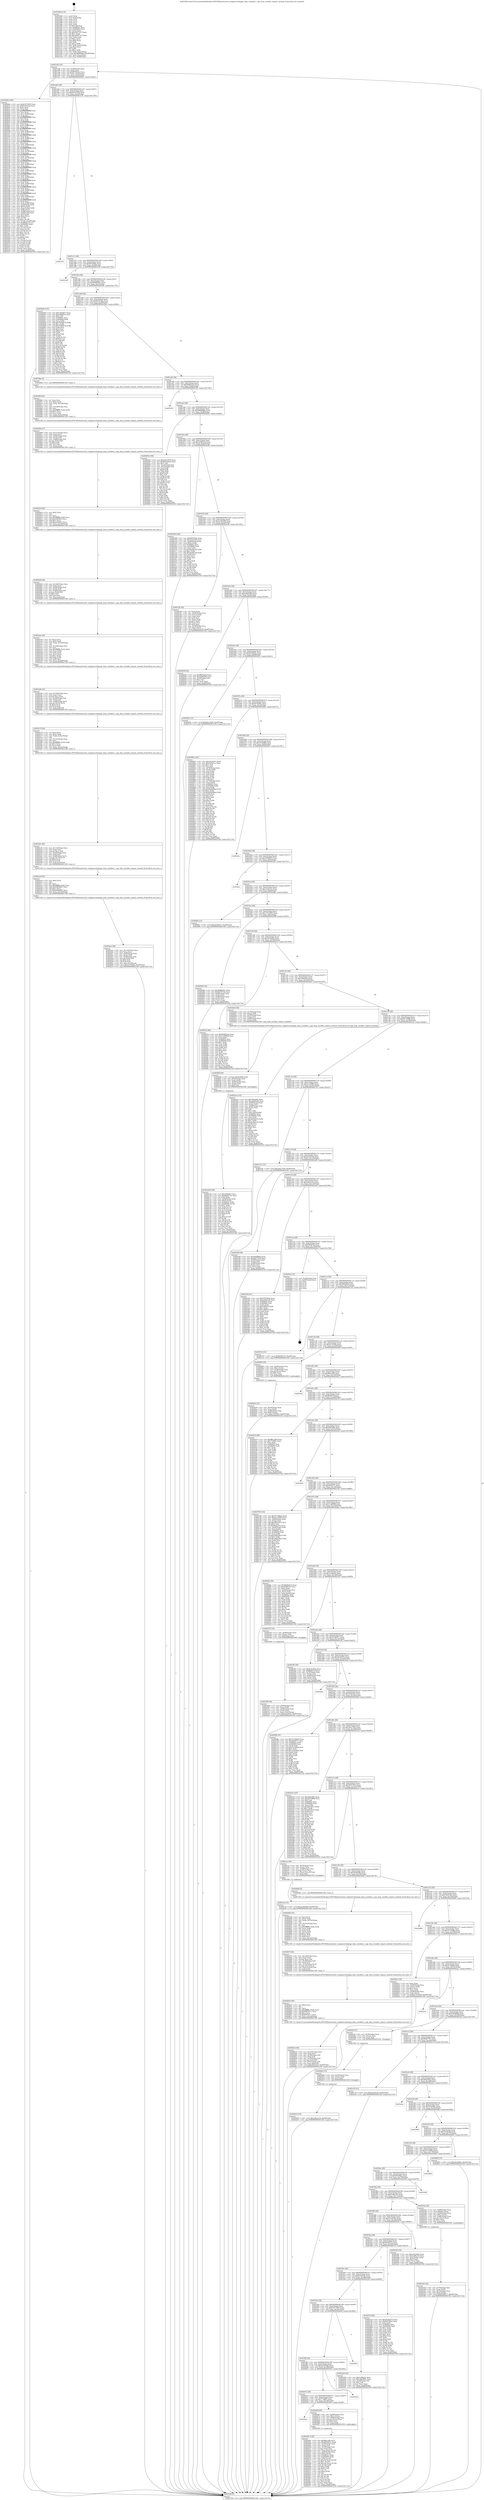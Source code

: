 digraph "0x4019d0" {
  label = "0x4019d0 (/mnt/c/Users/mathe/Desktop/tcc/POCII/binaries/extr_tenginesrchttpngx_http_variables.c_ngx_http_variable_request_method_Final-ollvm.out::main(0))"
  labelloc = "t"
  node[shape=record]

  Entry [label="",width=0.3,height=0.3,shape=circle,fillcolor=black,style=filled]
  "0x401a42" [label="{
     0x401a42 [32]\l
     | [instrs]\l
     &nbsp;&nbsp;0x401a42 \<+6\>: mov -0xa8(%rbp),%eax\l
     &nbsp;&nbsp;0x401a48 \<+2\>: mov %eax,%ecx\l
     &nbsp;&nbsp;0x401a4a \<+6\>: sub $0x80765ba3,%ecx\l
     &nbsp;&nbsp;0x401a50 \<+6\>: mov %eax,-0xbc(%rbp)\l
     &nbsp;&nbsp;0x401a56 \<+6\>: mov %ecx,-0xc0(%rbp)\l
     &nbsp;&nbsp;0x401a5c \<+6\>: je 00000000004020be \<main+0x6ee\>\l
  }"]
  "0x4020be" [label="{
     0x4020be [362]\l
     | [instrs]\l
     &nbsp;&nbsp;0x4020be \<+5\>: mov $0x61871855,%eax\l
     &nbsp;&nbsp;0x4020c3 \<+5\>: mov $0x610351fb,%ecx\l
     &nbsp;&nbsp;0x4020c8 \<+2\>: xor %edx,%edx\l
     &nbsp;&nbsp;0x4020ca \<+3\>: mov %rsp,%rsi\l
     &nbsp;&nbsp;0x4020cd \<+4\>: add $0xfffffffffffffff0,%rsi\l
     &nbsp;&nbsp;0x4020d1 \<+3\>: mov %rsi,%rsp\l
     &nbsp;&nbsp;0x4020d4 \<+7\>: mov %rsi,-0xa0(%rbp)\l
     &nbsp;&nbsp;0x4020db \<+3\>: mov %rsp,%rsi\l
     &nbsp;&nbsp;0x4020de \<+4\>: add $0xfffffffffffffff0,%rsi\l
     &nbsp;&nbsp;0x4020e2 \<+3\>: mov %rsi,%rsp\l
     &nbsp;&nbsp;0x4020e5 \<+3\>: mov %rsp,%rdi\l
     &nbsp;&nbsp;0x4020e8 \<+4\>: add $0xfffffffffffffff0,%rdi\l
     &nbsp;&nbsp;0x4020ec \<+3\>: mov %rdi,%rsp\l
     &nbsp;&nbsp;0x4020ef \<+7\>: mov %rdi,-0x98(%rbp)\l
     &nbsp;&nbsp;0x4020f6 \<+3\>: mov %rsp,%rdi\l
     &nbsp;&nbsp;0x4020f9 \<+4\>: add $0xfffffffffffffff0,%rdi\l
     &nbsp;&nbsp;0x4020fd \<+3\>: mov %rdi,%rsp\l
     &nbsp;&nbsp;0x402100 \<+7\>: mov %rdi,-0x90(%rbp)\l
     &nbsp;&nbsp;0x402107 \<+3\>: mov %rsp,%rdi\l
     &nbsp;&nbsp;0x40210a \<+4\>: add $0xfffffffffffffff0,%rdi\l
     &nbsp;&nbsp;0x40210e \<+3\>: mov %rdi,%rsp\l
     &nbsp;&nbsp;0x402111 \<+7\>: mov %rdi,-0x88(%rbp)\l
     &nbsp;&nbsp;0x402118 \<+3\>: mov %rsp,%rdi\l
     &nbsp;&nbsp;0x40211b \<+4\>: add $0xfffffffffffffff0,%rdi\l
     &nbsp;&nbsp;0x40211f \<+3\>: mov %rdi,%rsp\l
     &nbsp;&nbsp;0x402122 \<+4\>: mov %rdi,-0x80(%rbp)\l
     &nbsp;&nbsp;0x402126 \<+3\>: mov %rsp,%rdi\l
     &nbsp;&nbsp;0x402129 \<+4\>: add $0xfffffffffffffff0,%rdi\l
     &nbsp;&nbsp;0x40212d \<+3\>: mov %rdi,%rsp\l
     &nbsp;&nbsp;0x402130 \<+4\>: mov %rdi,-0x78(%rbp)\l
     &nbsp;&nbsp;0x402134 \<+3\>: mov %rsp,%rdi\l
     &nbsp;&nbsp;0x402137 \<+4\>: add $0xfffffffffffffff0,%rdi\l
     &nbsp;&nbsp;0x40213b \<+3\>: mov %rdi,%rsp\l
     &nbsp;&nbsp;0x40213e \<+4\>: mov %rdi,-0x70(%rbp)\l
     &nbsp;&nbsp;0x402142 \<+3\>: mov %rsp,%rdi\l
     &nbsp;&nbsp;0x402145 \<+4\>: add $0xfffffffffffffff0,%rdi\l
     &nbsp;&nbsp;0x402149 \<+3\>: mov %rdi,%rsp\l
     &nbsp;&nbsp;0x40214c \<+4\>: mov %rdi,-0x68(%rbp)\l
     &nbsp;&nbsp;0x402150 \<+3\>: mov %rsp,%rdi\l
     &nbsp;&nbsp;0x402153 \<+4\>: add $0xfffffffffffffff0,%rdi\l
     &nbsp;&nbsp;0x402157 \<+3\>: mov %rdi,%rsp\l
     &nbsp;&nbsp;0x40215a \<+4\>: mov %rdi,-0x60(%rbp)\l
     &nbsp;&nbsp;0x40215e \<+3\>: mov %rsp,%rdi\l
     &nbsp;&nbsp;0x402161 \<+4\>: add $0xfffffffffffffff0,%rdi\l
     &nbsp;&nbsp;0x402165 \<+3\>: mov %rdi,%rsp\l
     &nbsp;&nbsp;0x402168 \<+4\>: mov %rdi,-0x58(%rbp)\l
     &nbsp;&nbsp;0x40216c \<+3\>: mov %rsp,%rdi\l
     &nbsp;&nbsp;0x40216f \<+4\>: add $0xfffffffffffffff0,%rdi\l
     &nbsp;&nbsp;0x402173 \<+3\>: mov %rdi,%rsp\l
     &nbsp;&nbsp;0x402176 \<+4\>: mov %rdi,-0x50(%rbp)\l
     &nbsp;&nbsp;0x40217a \<+3\>: mov %rsp,%rdi\l
     &nbsp;&nbsp;0x40217d \<+4\>: add $0xfffffffffffffff0,%rdi\l
     &nbsp;&nbsp;0x402181 \<+3\>: mov %rdi,%rsp\l
     &nbsp;&nbsp;0x402184 \<+4\>: mov %rdi,-0x48(%rbp)\l
     &nbsp;&nbsp;0x402188 \<+3\>: mov %rsp,%rdi\l
     &nbsp;&nbsp;0x40218b \<+4\>: add $0xfffffffffffffff0,%rdi\l
     &nbsp;&nbsp;0x40218f \<+3\>: mov %rdi,%rsp\l
     &nbsp;&nbsp;0x402192 \<+4\>: mov %rdi,-0x40(%rbp)\l
     &nbsp;&nbsp;0x402196 \<+3\>: mov %rsp,%rdi\l
     &nbsp;&nbsp;0x402199 \<+4\>: add $0xfffffffffffffff0,%rdi\l
     &nbsp;&nbsp;0x40219d \<+3\>: mov %rdi,%rsp\l
     &nbsp;&nbsp;0x4021a0 \<+4\>: mov %rdi,-0x38(%rbp)\l
     &nbsp;&nbsp;0x4021a4 \<+7\>: mov -0xa0(%rbp),%rdi\l
     &nbsp;&nbsp;0x4021ab \<+6\>: movl $0x0,(%rdi)\l
     &nbsp;&nbsp;0x4021b1 \<+7\>: mov -0xac(%rbp),%r8d\l
     &nbsp;&nbsp;0x4021b8 \<+3\>: mov %r8d,(%rsi)\l
     &nbsp;&nbsp;0x4021bb \<+7\>: mov -0x98(%rbp),%rdi\l
     &nbsp;&nbsp;0x4021c2 \<+7\>: mov -0xb8(%rbp),%r9\l
     &nbsp;&nbsp;0x4021c9 \<+3\>: mov %r9,(%rdi)\l
     &nbsp;&nbsp;0x4021cc \<+3\>: cmpl $0x2,(%rsi)\l
     &nbsp;&nbsp;0x4021cf \<+4\>: setne %r10b\l
     &nbsp;&nbsp;0x4021d3 \<+4\>: and $0x1,%r10b\l
     &nbsp;&nbsp;0x4021d7 \<+4\>: mov %r10b,-0x2d(%rbp)\l
     &nbsp;&nbsp;0x4021db \<+8\>: mov 0x40605c,%r11d\l
     &nbsp;&nbsp;0x4021e3 \<+7\>: mov 0x406060,%ebx\l
     &nbsp;&nbsp;0x4021ea \<+3\>: sub $0x1,%edx\l
     &nbsp;&nbsp;0x4021ed \<+3\>: mov %r11d,%r14d\l
     &nbsp;&nbsp;0x4021f0 \<+3\>: add %edx,%r14d\l
     &nbsp;&nbsp;0x4021f3 \<+4\>: imul %r14d,%r11d\l
     &nbsp;&nbsp;0x4021f7 \<+4\>: and $0x1,%r11d\l
     &nbsp;&nbsp;0x4021fb \<+4\>: cmp $0x0,%r11d\l
     &nbsp;&nbsp;0x4021ff \<+4\>: sete %r10b\l
     &nbsp;&nbsp;0x402203 \<+3\>: cmp $0xa,%ebx\l
     &nbsp;&nbsp;0x402206 \<+4\>: setl %r15b\l
     &nbsp;&nbsp;0x40220a \<+3\>: mov %r10b,%r12b\l
     &nbsp;&nbsp;0x40220d \<+3\>: and %r15b,%r12b\l
     &nbsp;&nbsp;0x402210 \<+3\>: xor %r15b,%r10b\l
     &nbsp;&nbsp;0x402213 \<+3\>: or %r10b,%r12b\l
     &nbsp;&nbsp;0x402216 \<+4\>: test $0x1,%r12b\l
     &nbsp;&nbsp;0x40221a \<+3\>: cmovne %ecx,%eax\l
     &nbsp;&nbsp;0x40221d \<+6\>: mov %eax,-0xa8(%rbp)\l
     &nbsp;&nbsp;0x402223 \<+5\>: jmp 000000000040319d \<main+0x17cd\>\l
  }"]
  "0x401a62" [label="{
     0x401a62 [28]\l
     | [instrs]\l
     &nbsp;&nbsp;0x401a62 \<+5\>: jmp 0000000000401a67 \<main+0x97\>\l
     &nbsp;&nbsp;0x401a67 \<+6\>: mov -0xbc(%rbp),%eax\l
     &nbsp;&nbsp;0x401a6d \<+5\>: sub $0x82515259,%eax\l
     &nbsp;&nbsp;0x401a72 \<+6\>: mov %eax,-0xc4(%rbp)\l
     &nbsp;&nbsp;0x401a78 \<+6\>: je 0000000000403155 \<main+0x1785\>\l
  }"]
  Exit [label="",width=0.3,height=0.3,shape=circle,fillcolor=black,style=filled,peripheries=2]
  "0x403155" [label="{
     0x403155\l
  }", style=dashed]
  "0x401a7e" [label="{
     0x401a7e [28]\l
     | [instrs]\l
     &nbsp;&nbsp;0x401a7e \<+5\>: jmp 0000000000401a83 \<main+0xb3\>\l
     &nbsp;&nbsp;0x401a83 \<+6\>: mov -0xbc(%rbp),%eax\l
     &nbsp;&nbsp;0x401a89 \<+5\>: sub $0x83f7d0da,%eax\l
     &nbsp;&nbsp;0x401a8e \<+6\>: mov %eax,-0xc8(%rbp)\l
     &nbsp;&nbsp;0x401a94 \<+6\>: je 0000000000403169 \<main+0x1799\>\l
  }"]
  "0x402d1d" [label="{
     0x402d1d [15]\l
     | [instrs]\l
     &nbsp;&nbsp;0x402d1d \<+10\>: movl $0xed9a1e1d,-0xa8(%rbp)\l
     &nbsp;&nbsp;0x402d27 \<+5\>: jmp 000000000040319d \<main+0x17cd\>\l
  }"]
  "0x403169" [label="{
     0x403169\l
  }", style=dashed]
  "0x401a9a" [label="{
     0x401a9a [28]\l
     | [instrs]\l
     &nbsp;&nbsp;0x401a9a \<+5\>: jmp 0000000000401a9f \<main+0xcf\>\l
     &nbsp;&nbsp;0x401a9f \<+6\>: mov -0xbc(%rbp),%eax\l
     &nbsp;&nbsp;0x401aa5 \<+5\>: sub $0x86886261,%eax\l
     &nbsp;&nbsp;0x401aaa \<+6\>: mov %eax,-0xcc(%rbp)\l
     &nbsp;&nbsp;0x401ab0 \<+6\>: je 0000000000402b40 \<main+0x1170\>\l
  }"]
  "0x402d0e" [label="{
     0x402d0e [15]\l
     | [instrs]\l
     &nbsp;&nbsp;0x402d0e \<+4\>: mov -0x50(%rbp),%rax\l
     &nbsp;&nbsp;0x402d12 \<+3\>: mov (%rax),%rax\l
     &nbsp;&nbsp;0x402d15 \<+3\>: mov %rax,%rdi\l
     &nbsp;&nbsp;0x402d18 \<+5\>: call 0000000000401030 \<free@plt\>\l
     | [calls]\l
     &nbsp;&nbsp;0x401030 \{1\} (unknown)\l
  }"]
  "0x402b40" [label="{
     0x402b40 [147]\l
     | [instrs]\l
     &nbsp;&nbsp;0x402b40 \<+5\>: mov $0xc05fd0e7,%eax\l
     &nbsp;&nbsp;0x402b45 \<+5\>: mov $0xcdf8e8ca,%ecx\l
     &nbsp;&nbsp;0x402b4a \<+2\>: mov $0x1,%dl\l
     &nbsp;&nbsp;0x402b4c \<+7\>: mov 0x40605c,%esi\l
     &nbsp;&nbsp;0x402b53 \<+7\>: mov 0x406060,%edi\l
     &nbsp;&nbsp;0x402b5a \<+3\>: mov %esi,%r8d\l
     &nbsp;&nbsp;0x402b5d \<+7\>: add $0x75366474,%r8d\l
     &nbsp;&nbsp;0x402b64 \<+4\>: sub $0x1,%r8d\l
     &nbsp;&nbsp;0x402b68 \<+7\>: sub $0x75366474,%r8d\l
     &nbsp;&nbsp;0x402b6f \<+4\>: imul %r8d,%esi\l
     &nbsp;&nbsp;0x402b73 \<+3\>: and $0x1,%esi\l
     &nbsp;&nbsp;0x402b76 \<+3\>: cmp $0x0,%esi\l
     &nbsp;&nbsp;0x402b79 \<+4\>: sete %r9b\l
     &nbsp;&nbsp;0x402b7d \<+3\>: cmp $0xa,%edi\l
     &nbsp;&nbsp;0x402b80 \<+4\>: setl %r10b\l
     &nbsp;&nbsp;0x402b84 \<+3\>: mov %r9b,%r11b\l
     &nbsp;&nbsp;0x402b87 \<+4\>: xor $0xff,%r11b\l
     &nbsp;&nbsp;0x402b8b \<+3\>: mov %r10b,%bl\l
     &nbsp;&nbsp;0x402b8e \<+3\>: xor $0xff,%bl\l
     &nbsp;&nbsp;0x402b91 \<+3\>: xor $0x1,%dl\l
     &nbsp;&nbsp;0x402b94 \<+3\>: mov %r11b,%r14b\l
     &nbsp;&nbsp;0x402b97 \<+4\>: and $0xff,%r14b\l
     &nbsp;&nbsp;0x402b9b \<+3\>: and %dl,%r9b\l
     &nbsp;&nbsp;0x402b9e \<+3\>: mov %bl,%r15b\l
     &nbsp;&nbsp;0x402ba1 \<+4\>: and $0xff,%r15b\l
     &nbsp;&nbsp;0x402ba5 \<+3\>: and %dl,%r10b\l
     &nbsp;&nbsp;0x402ba8 \<+3\>: or %r9b,%r14b\l
     &nbsp;&nbsp;0x402bab \<+3\>: or %r10b,%r15b\l
     &nbsp;&nbsp;0x402bae \<+3\>: xor %r15b,%r14b\l
     &nbsp;&nbsp;0x402bb1 \<+3\>: or %bl,%r11b\l
     &nbsp;&nbsp;0x402bb4 \<+4\>: xor $0xff,%r11b\l
     &nbsp;&nbsp;0x402bb8 \<+3\>: or $0x1,%dl\l
     &nbsp;&nbsp;0x402bbb \<+3\>: and %dl,%r11b\l
     &nbsp;&nbsp;0x402bbe \<+3\>: or %r11b,%r14b\l
     &nbsp;&nbsp;0x402bc1 \<+4\>: test $0x1,%r14b\l
     &nbsp;&nbsp;0x402bc5 \<+3\>: cmovne %ecx,%eax\l
     &nbsp;&nbsp;0x402bc8 \<+6\>: mov %eax,-0xa8(%rbp)\l
     &nbsp;&nbsp;0x402bce \<+5\>: jmp 000000000040319d \<main+0x17cd\>\l
  }"]
  "0x401ab6" [label="{
     0x401ab6 [28]\l
     | [instrs]\l
     &nbsp;&nbsp;0x401ab6 \<+5\>: jmp 0000000000401abb \<main+0xeb\>\l
     &nbsp;&nbsp;0x401abb \<+6\>: mov -0xbc(%rbp),%eax\l
     &nbsp;&nbsp;0x401ac1 \<+5\>: sub $0x8d747e4e,%eax\l
     &nbsp;&nbsp;0x401ac6 \<+6\>: mov %eax,-0xd0(%rbp)\l
     &nbsp;&nbsp;0x401acc \<+6\>: je 000000000040296a \<main+0xf9a\>\l
  }"]
  "0x402cc6" [label="{
     0x402cc6 [15]\l
     | [instrs]\l
     &nbsp;&nbsp;0x402cc6 \<+10\>: movl $0xaa39e409,-0xa8(%rbp)\l
     &nbsp;&nbsp;0x402cd0 \<+5\>: jmp 000000000040319d \<main+0x17cd\>\l
  }"]
  "0x40296a" [label="{
     0x40296a [5]\l
     | [instrs]\l
     &nbsp;&nbsp;0x40296a \<+5\>: call 0000000000401160 \<next_i\>\l
     | [calls]\l
     &nbsp;&nbsp;0x401160 \{1\} (/mnt/c/Users/mathe/Desktop/tcc/POCII/binaries/extr_tenginesrchttpngx_http_variables.c_ngx_http_variable_request_method_Final-ollvm.out::next_i)\l
  }"]
  "0x401ad2" [label="{
     0x401ad2 [28]\l
     | [instrs]\l
     &nbsp;&nbsp;0x401ad2 \<+5\>: jmp 0000000000401ad7 \<main+0x107\>\l
     &nbsp;&nbsp;0x401ad7 \<+6\>: mov -0xbc(%rbp),%eax\l
     &nbsp;&nbsp;0x401add \<+5\>: sub $0x96d82d15,%eax\l
     &nbsp;&nbsp;0x401ae2 \<+6\>: mov %eax,-0xd4(%rbp)\l
     &nbsp;&nbsp;0x401ae8 \<+6\>: je 0000000000403185 \<main+0x17b5\>\l
  }"]
  "0x402c0d" [label="{
     0x402c0d [108]\l
     | [instrs]\l
     &nbsp;&nbsp;0x402c0d \<+5\>: mov $0xc05fd0e7,%esi\l
     &nbsp;&nbsp;0x402c12 \<+5\>: mov $0x48d67747,%ecx\l
     &nbsp;&nbsp;0x402c17 \<+3\>: xor %r8d,%r8d\l
     &nbsp;&nbsp;0x402c1a \<+4\>: mov -0x38(%rbp),%rdx\l
     &nbsp;&nbsp;0x402c1e \<+6\>: movl $0x0,(%rdx)\l
     &nbsp;&nbsp;0x402c24 \<+8\>: mov 0x40605c,%r9d\l
     &nbsp;&nbsp;0x402c2c \<+8\>: mov 0x406060,%r10d\l
     &nbsp;&nbsp;0x402c34 \<+4\>: sub $0x1,%r8d\l
     &nbsp;&nbsp;0x402c38 \<+3\>: mov %r9d,%r11d\l
     &nbsp;&nbsp;0x402c3b \<+3\>: add %r8d,%r11d\l
     &nbsp;&nbsp;0x402c3e \<+4\>: imul %r11d,%r9d\l
     &nbsp;&nbsp;0x402c42 \<+4\>: and $0x1,%r9d\l
     &nbsp;&nbsp;0x402c46 \<+4\>: cmp $0x0,%r9d\l
     &nbsp;&nbsp;0x402c4a \<+3\>: sete %bl\l
     &nbsp;&nbsp;0x402c4d \<+4\>: cmp $0xa,%r10d\l
     &nbsp;&nbsp;0x402c51 \<+4\>: setl %r14b\l
     &nbsp;&nbsp;0x402c55 \<+3\>: mov %bl,%r15b\l
     &nbsp;&nbsp;0x402c58 \<+3\>: and %r14b,%r15b\l
     &nbsp;&nbsp;0x402c5b \<+3\>: xor %r14b,%bl\l
     &nbsp;&nbsp;0x402c5e \<+3\>: or %bl,%r15b\l
     &nbsp;&nbsp;0x402c61 \<+4\>: test $0x1,%r15b\l
     &nbsp;&nbsp;0x402c65 \<+3\>: cmovne %ecx,%esi\l
     &nbsp;&nbsp;0x402c68 \<+6\>: mov %esi,-0xa8(%rbp)\l
     &nbsp;&nbsp;0x402c6e \<+6\>: mov %eax,-0x1c8(%rbp)\l
     &nbsp;&nbsp;0x402c74 \<+5\>: jmp 000000000040319d \<main+0x17cd\>\l
  }"]
  "0x403185" [label="{
     0x403185\l
  }", style=dashed]
  "0x401aee" [label="{
     0x401aee [28]\l
     | [instrs]\l
     &nbsp;&nbsp;0x401aee \<+5\>: jmp 0000000000401af3 \<main+0x123\>\l
     &nbsp;&nbsp;0x401af3 \<+6\>: mov -0xbc(%rbp),%eax\l
     &nbsp;&nbsp;0x401af9 \<+5\>: sub $0x9d899dbe,%eax\l
     &nbsp;&nbsp;0x401afe \<+6\>: mov %eax,-0xd8(%rbp)\l
     &nbsp;&nbsp;0x401b04 \<+6\>: je 0000000000402054 \<main+0x684\>\l
  }"]
  "0x402bf0" [label="{
     0x402bf0 [29]\l
     | [instrs]\l
     &nbsp;&nbsp;0x402bf0 \<+10\>: movabs $0x4040b6,%rdi\l
     &nbsp;&nbsp;0x402bfa \<+4\>: mov -0x40(%rbp),%rdx\l
     &nbsp;&nbsp;0x402bfe \<+2\>: mov %eax,(%rdx)\l
     &nbsp;&nbsp;0x402c00 \<+4\>: mov -0x40(%rbp),%rdx\l
     &nbsp;&nbsp;0x402c04 \<+2\>: mov (%rdx),%esi\l
     &nbsp;&nbsp;0x402c06 \<+2\>: mov $0x0,%al\l
     &nbsp;&nbsp;0x402c08 \<+5\>: call 0000000000401040 \<printf@plt\>\l
     | [calls]\l
     &nbsp;&nbsp;0x401040 \{1\} (unknown)\l
  }"]
  "0x402054" [label="{
     0x402054 [106]\l
     | [instrs]\l
     &nbsp;&nbsp;0x402054 \<+5\>: mov $0x61871855,%eax\l
     &nbsp;&nbsp;0x402059 \<+5\>: mov $0x80765ba3,%ecx\l
     &nbsp;&nbsp;0x40205e \<+2\>: mov $0x1,%dl\l
     &nbsp;&nbsp;0x402060 \<+7\>: mov -0xa2(%rbp),%sil\l
     &nbsp;&nbsp;0x402067 \<+7\>: mov -0xa1(%rbp),%dil\l
     &nbsp;&nbsp;0x40206e \<+3\>: mov %sil,%r8b\l
     &nbsp;&nbsp;0x402071 \<+4\>: xor $0xff,%r8b\l
     &nbsp;&nbsp;0x402075 \<+3\>: mov %dil,%r9b\l
     &nbsp;&nbsp;0x402078 \<+4\>: xor $0xff,%r9b\l
     &nbsp;&nbsp;0x40207c \<+3\>: xor $0x1,%dl\l
     &nbsp;&nbsp;0x40207f \<+3\>: mov %r8b,%r10b\l
     &nbsp;&nbsp;0x402082 \<+4\>: and $0xff,%r10b\l
     &nbsp;&nbsp;0x402086 \<+3\>: and %dl,%sil\l
     &nbsp;&nbsp;0x402089 \<+3\>: mov %r9b,%r11b\l
     &nbsp;&nbsp;0x40208c \<+4\>: and $0xff,%r11b\l
     &nbsp;&nbsp;0x402090 \<+3\>: and %dl,%dil\l
     &nbsp;&nbsp;0x402093 \<+3\>: or %sil,%r10b\l
     &nbsp;&nbsp;0x402096 \<+3\>: or %dil,%r11b\l
     &nbsp;&nbsp;0x402099 \<+3\>: xor %r11b,%r10b\l
     &nbsp;&nbsp;0x40209c \<+3\>: or %r9b,%r8b\l
     &nbsp;&nbsp;0x40209f \<+4\>: xor $0xff,%r8b\l
     &nbsp;&nbsp;0x4020a3 \<+3\>: or $0x1,%dl\l
     &nbsp;&nbsp;0x4020a6 \<+3\>: and %dl,%r8b\l
     &nbsp;&nbsp;0x4020a9 \<+3\>: or %r8b,%r10b\l
     &nbsp;&nbsp;0x4020ac \<+4\>: test $0x1,%r10b\l
     &nbsp;&nbsp;0x4020b0 \<+3\>: cmovne %ecx,%eax\l
     &nbsp;&nbsp;0x4020b3 \<+6\>: mov %eax,-0xa8(%rbp)\l
     &nbsp;&nbsp;0x4020b9 \<+5\>: jmp 000000000040319d \<main+0x17cd\>\l
  }"]
  "0x401b0a" [label="{
     0x401b0a [28]\l
     | [instrs]\l
     &nbsp;&nbsp;0x401b0a \<+5\>: jmp 0000000000401b0f \<main+0x13f\>\l
     &nbsp;&nbsp;0x401b0f \<+6\>: mov -0xbc(%rbp),%eax\l
     &nbsp;&nbsp;0x401b15 \<+5\>: sub $0xa2d63c2b,%eax\l
     &nbsp;&nbsp;0x401b1a \<+6\>: mov %eax,-0xdc(%rbp)\l
     &nbsp;&nbsp;0x401b20 \<+6\>: je 0000000000402e98 \<main+0x14c8\>\l
  }"]
  "0x40319d" [label="{
     0x40319d [5]\l
     | [instrs]\l
     &nbsp;&nbsp;0x40319d \<+5\>: jmp 0000000000401a42 \<main+0x72\>\l
  }"]
  "0x4019d0" [label="{
     0x4019d0 [114]\l
     | [instrs]\l
     &nbsp;&nbsp;0x4019d0 \<+1\>: push %rbp\l
     &nbsp;&nbsp;0x4019d1 \<+3\>: mov %rsp,%rbp\l
     &nbsp;&nbsp;0x4019d4 \<+2\>: push %r15\l
     &nbsp;&nbsp;0x4019d6 \<+2\>: push %r14\l
     &nbsp;&nbsp;0x4019d8 \<+2\>: push %r12\l
     &nbsp;&nbsp;0x4019da \<+1\>: push %rbx\l
     &nbsp;&nbsp;0x4019db \<+7\>: sub $0x1d0,%rsp\l
     &nbsp;&nbsp;0x4019e2 \<+7\>: mov 0x40605c,%eax\l
     &nbsp;&nbsp;0x4019e9 \<+7\>: mov 0x406060,%ecx\l
     &nbsp;&nbsp;0x4019f0 \<+2\>: mov %eax,%edx\l
     &nbsp;&nbsp;0x4019f2 \<+6\>: sub $0xc8457cd7,%edx\l
     &nbsp;&nbsp;0x4019f8 \<+3\>: sub $0x1,%edx\l
     &nbsp;&nbsp;0x4019fb \<+6\>: add $0xc8457cd7,%edx\l
     &nbsp;&nbsp;0x401a01 \<+3\>: imul %edx,%eax\l
     &nbsp;&nbsp;0x401a04 \<+3\>: and $0x1,%eax\l
     &nbsp;&nbsp;0x401a07 \<+3\>: cmp $0x0,%eax\l
     &nbsp;&nbsp;0x401a0a \<+4\>: sete %r8b\l
     &nbsp;&nbsp;0x401a0e \<+4\>: and $0x1,%r8b\l
     &nbsp;&nbsp;0x401a12 \<+7\>: mov %r8b,-0xa2(%rbp)\l
     &nbsp;&nbsp;0x401a19 \<+3\>: cmp $0xa,%ecx\l
     &nbsp;&nbsp;0x401a1c \<+4\>: setl %r8b\l
     &nbsp;&nbsp;0x401a20 \<+4\>: and $0x1,%r8b\l
     &nbsp;&nbsp;0x401a24 \<+7\>: mov %r8b,-0xa1(%rbp)\l
     &nbsp;&nbsp;0x401a2b \<+10\>: movl $0x9d899dbe,-0xa8(%rbp)\l
     &nbsp;&nbsp;0x401a35 \<+6\>: mov %edi,-0xac(%rbp)\l
     &nbsp;&nbsp;0x401a3b \<+7\>: mov %rsi,-0xb8(%rbp)\l
  }"]
  "0x402aee" [label="{
     0x402aee [48]\l
     | [instrs]\l
     &nbsp;&nbsp;0x402aee \<+6\>: mov -0x1c4(%rbp),%ecx\l
     &nbsp;&nbsp;0x402af4 \<+3\>: imul %eax,%ecx\l
     &nbsp;&nbsp;0x402af7 \<+4\>: mov -0x50(%rbp),%rdi\l
     &nbsp;&nbsp;0x402afb \<+3\>: mov (%rdi),%rdi\l
     &nbsp;&nbsp;0x402afe \<+4\>: mov -0x48(%rbp),%r8\l
     &nbsp;&nbsp;0x402b02 \<+3\>: movslq (%r8),%r8\l
     &nbsp;&nbsp;0x402b05 \<+4\>: shl $0x5,%r8\l
     &nbsp;&nbsp;0x402b09 \<+3\>: add %r8,%rdi\l
     &nbsp;&nbsp;0x402b0c \<+3\>: mov %ecx,0x18(%rdi)\l
     &nbsp;&nbsp;0x402b0f \<+10\>: movl $0x3c374d6a,-0xa8(%rbp)\l
     &nbsp;&nbsp;0x402b19 \<+5\>: jmp 000000000040319d \<main+0x17cd\>\l
  }"]
  "0x402ac6" [label="{
     0x402ac6 [40]\l
     | [instrs]\l
     &nbsp;&nbsp;0x402ac6 \<+5\>: mov $0x2,%ecx\l
     &nbsp;&nbsp;0x402acb \<+1\>: cltd\l
     &nbsp;&nbsp;0x402acc \<+2\>: idiv %ecx\l
     &nbsp;&nbsp;0x402ace \<+6\>: imul $0xfffffffe,%edx,%ecx\l
     &nbsp;&nbsp;0x402ad4 \<+6\>: add $0x938d48d7,%ecx\l
     &nbsp;&nbsp;0x402ada \<+3\>: add $0x1,%ecx\l
     &nbsp;&nbsp;0x402add \<+6\>: sub $0x938d48d7,%ecx\l
     &nbsp;&nbsp;0x402ae3 \<+6\>: mov %ecx,-0x1c4(%rbp)\l
     &nbsp;&nbsp;0x402ae9 \<+5\>: call 0000000000401160 \<next_i\>\l
     | [calls]\l
     &nbsp;&nbsp;0x401160 \{1\} (/mnt/c/Users/mathe/Desktop/tcc/POCII/binaries/extr_tenginesrchttpngx_http_variables.c_ngx_http_variable_request_method_Final-ollvm.out::next_i)\l
  }"]
  "0x402e98" [label="{
     0x402e98 [109]\l
     | [instrs]\l
     &nbsp;&nbsp;0x402e98 \<+5\>: mov $0x83f7d0da,%eax\l
     &nbsp;&nbsp;0x402e9d \<+5\>: mov $0x5222fc4d,%ecx\l
     &nbsp;&nbsp;0x402ea2 \<+7\>: mov -0xa0(%rbp),%rdx\l
     &nbsp;&nbsp;0x402ea9 \<+6\>: movl $0x0,(%rdx)\l
     &nbsp;&nbsp;0x402eaf \<+7\>: mov 0x40605c,%esi\l
     &nbsp;&nbsp;0x402eb6 \<+7\>: mov 0x406060,%edi\l
     &nbsp;&nbsp;0x402ebd \<+3\>: mov %esi,%r8d\l
     &nbsp;&nbsp;0x402ec0 \<+7\>: sub $0x3bed6c36,%r8d\l
     &nbsp;&nbsp;0x402ec7 \<+4\>: sub $0x1,%r8d\l
     &nbsp;&nbsp;0x402ecb \<+7\>: add $0x3bed6c36,%r8d\l
     &nbsp;&nbsp;0x402ed2 \<+4\>: imul %r8d,%esi\l
     &nbsp;&nbsp;0x402ed6 \<+3\>: and $0x1,%esi\l
     &nbsp;&nbsp;0x402ed9 \<+3\>: cmp $0x0,%esi\l
     &nbsp;&nbsp;0x402edc \<+4\>: sete %r9b\l
     &nbsp;&nbsp;0x402ee0 \<+3\>: cmp $0xa,%edi\l
     &nbsp;&nbsp;0x402ee3 \<+4\>: setl %r10b\l
     &nbsp;&nbsp;0x402ee7 \<+3\>: mov %r9b,%r11b\l
     &nbsp;&nbsp;0x402eea \<+3\>: and %r10b,%r11b\l
     &nbsp;&nbsp;0x402eed \<+3\>: xor %r10b,%r9b\l
     &nbsp;&nbsp;0x402ef0 \<+3\>: or %r9b,%r11b\l
     &nbsp;&nbsp;0x402ef3 \<+4\>: test $0x1,%r11b\l
     &nbsp;&nbsp;0x402ef7 \<+3\>: cmovne %ecx,%eax\l
     &nbsp;&nbsp;0x402efa \<+6\>: mov %eax,-0xa8(%rbp)\l
     &nbsp;&nbsp;0x402f00 \<+5\>: jmp 000000000040319d \<main+0x17cd\>\l
  }"]
  "0x401b26" [label="{
     0x401b26 [28]\l
     | [instrs]\l
     &nbsp;&nbsp;0x401b26 \<+5\>: jmp 0000000000401b2b \<main+0x15b\>\l
     &nbsp;&nbsp;0x401b2b \<+6\>: mov -0xbc(%rbp),%eax\l
     &nbsp;&nbsp;0x401b31 \<+5\>: sub $0xaa39e409,%eax\l
     &nbsp;&nbsp;0x401b36 \<+6\>: mov %eax,-0xe0(%rbp)\l
     &nbsp;&nbsp;0x401b3c \<+6\>: je 0000000000402cd5 \<main+0x1305\>\l
  }"]
  "0x402a9c" [label="{
     0x402a9c [42]\l
     | [instrs]\l
     &nbsp;&nbsp;0x402a9c \<+6\>: mov -0x1c0(%rbp),%ecx\l
     &nbsp;&nbsp;0x402aa2 \<+3\>: imul %eax,%ecx\l
     &nbsp;&nbsp;0x402aa5 \<+3\>: movslq %ecx,%rdi\l
     &nbsp;&nbsp;0x402aa8 \<+4\>: mov -0x50(%rbp),%r8\l
     &nbsp;&nbsp;0x402aac \<+3\>: mov (%r8),%r8\l
     &nbsp;&nbsp;0x402aaf \<+4\>: mov -0x48(%rbp),%r10\l
     &nbsp;&nbsp;0x402ab3 \<+3\>: movslq (%r10),%r10\l
     &nbsp;&nbsp;0x402ab6 \<+4\>: shl $0x5,%r10\l
     &nbsp;&nbsp;0x402aba \<+3\>: add %r10,%r8\l
     &nbsp;&nbsp;0x402abd \<+4\>: mov %rdi,0x10(%r8)\l
     &nbsp;&nbsp;0x402ac1 \<+5\>: call 0000000000401160 \<next_i\>\l
     | [calls]\l
     &nbsp;&nbsp;0x401160 \{1\} (/mnt/c/Users/mathe/Desktop/tcc/POCII/binaries/extr_tenginesrchttpngx_http_variables.c_ngx_http_variable_request_method_Final-ollvm.out::next_i)\l
  }"]
  "0x402cd5" [label="{
     0x402cd5 [42]\l
     | [instrs]\l
     &nbsp;&nbsp;0x402cd5 \<+2\>: xor %eax,%eax\l
     &nbsp;&nbsp;0x402cd7 \<+4\>: mov -0x38(%rbp),%rcx\l
     &nbsp;&nbsp;0x402cdb \<+2\>: mov (%rcx),%edx\l
     &nbsp;&nbsp;0x402cdd \<+2\>: mov %eax,%esi\l
     &nbsp;&nbsp;0x402cdf \<+2\>: sub %edx,%esi\l
     &nbsp;&nbsp;0x402ce1 \<+2\>: mov %eax,%edx\l
     &nbsp;&nbsp;0x402ce3 \<+3\>: sub $0x1,%edx\l
     &nbsp;&nbsp;0x402ce6 \<+2\>: add %edx,%esi\l
     &nbsp;&nbsp;0x402ce8 \<+2\>: sub %esi,%eax\l
     &nbsp;&nbsp;0x402cea \<+4\>: mov -0x38(%rbp),%rcx\l
     &nbsp;&nbsp;0x402cee \<+2\>: mov %eax,(%rcx)\l
     &nbsp;&nbsp;0x402cf0 \<+10\>: movl $0xeb2341e8,-0xa8(%rbp)\l
     &nbsp;&nbsp;0x402cfa \<+5\>: jmp 000000000040319d \<main+0x17cd\>\l
  }"]
  "0x401b42" [label="{
     0x401b42 [28]\l
     | [instrs]\l
     &nbsp;&nbsp;0x401b42 \<+5\>: jmp 0000000000401b47 \<main+0x177\>\l
     &nbsp;&nbsp;0x401b47 \<+6\>: mov -0xbc(%rbp),%eax\l
     &nbsp;&nbsp;0x401b4d \<+5\>: sub $0xadd05a83,%eax\l
     &nbsp;&nbsp;0x401b52 \<+6\>: mov %eax,-0xe4(%rbp)\l
     &nbsp;&nbsp;0x401b58 \<+6\>: je 0000000000402628 \<main+0xc58\>\l
  }"]
  "0x402a70" [label="{
     0x402a70 [44]\l
     | [instrs]\l
     &nbsp;&nbsp;0x402a70 \<+2\>: xor %ecx,%ecx\l
     &nbsp;&nbsp;0x402a72 \<+5\>: mov $0x2,%edx\l
     &nbsp;&nbsp;0x402a77 \<+6\>: mov %edx,-0x1bc(%rbp)\l
     &nbsp;&nbsp;0x402a7d \<+1\>: cltd\l
     &nbsp;&nbsp;0x402a7e \<+6\>: mov -0x1bc(%rbp),%esi\l
     &nbsp;&nbsp;0x402a84 \<+2\>: idiv %esi\l
     &nbsp;&nbsp;0x402a86 \<+6\>: imul $0xfffffffe,%edx,%edx\l
     &nbsp;&nbsp;0x402a8c \<+3\>: sub $0x1,%ecx\l
     &nbsp;&nbsp;0x402a8f \<+2\>: sub %ecx,%edx\l
     &nbsp;&nbsp;0x402a91 \<+6\>: mov %edx,-0x1c0(%rbp)\l
     &nbsp;&nbsp;0x402a97 \<+5\>: call 0000000000401160 \<next_i\>\l
     | [calls]\l
     &nbsp;&nbsp;0x401160 \{1\} (/mnt/c/Users/mathe/Desktop/tcc/POCII/binaries/extr_tenginesrchttpngx_http_variables.c_ngx_http_variable_request_method_Final-ollvm.out::next_i)\l
  }"]
  "0x402628" [label="{
     0x402628 [30]\l
     | [instrs]\l
     &nbsp;&nbsp;0x402628 \<+5\>: mov $0xf882bb3d,%eax\l
     &nbsp;&nbsp;0x40262d \<+5\>: mov $0x2f26268e,%ecx\l
     &nbsp;&nbsp;0x402632 \<+3\>: mov -0x25(%rbp),%dl\l
     &nbsp;&nbsp;0x402635 \<+3\>: test $0x1,%dl\l
     &nbsp;&nbsp;0x402638 \<+3\>: cmovne %ecx,%eax\l
     &nbsp;&nbsp;0x40263b \<+6\>: mov %eax,-0xa8(%rbp)\l
     &nbsp;&nbsp;0x402641 \<+5\>: jmp 000000000040319d \<main+0x17cd\>\l
  }"]
  "0x401b5e" [label="{
     0x401b5e [28]\l
     | [instrs]\l
     &nbsp;&nbsp;0x401b5e \<+5\>: jmp 0000000000401b63 \<main+0x193\>\l
     &nbsp;&nbsp;0x401b63 \<+6\>: mov -0xbc(%rbp),%eax\l
     &nbsp;&nbsp;0x401b69 \<+5\>: sub $0xbf528431,%eax\l
     &nbsp;&nbsp;0x401b6e \<+6\>: mov %eax,-0xe8(%rbp)\l
     &nbsp;&nbsp;0x401b74 \<+6\>: je 000000000040250c \<main+0xb3c\>\l
  }"]
  "0x402a46" [label="{
     0x402a46 [42]\l
     | [instrs]\l
     &nbsp;&nbsp;0x402a46 \<+6\>: mov -0x1b8(%rbp),%ecx\l
     &nbsp;&nbsp;0x402a4c \<+3\>: imul %eax,%ecx\l
     &nbsp;&nbsp;0x402a4f \<+3\>: movslq %ecx,%rdi\l
     &nbsp;&nbsp;0x402a52 \<+4\>: mov -0x50(%rbp),%r8\l
     &nbsp;&nbsp;0x402a56 \<+3\>: mov (%r8),%r8\l
     &nbsp;&nbsp;0x402a59 \<+4\>: mov -0x48(%rbp),%r10\l
     &nbsp;&nbsp;0x402a5d \<+3\>: movslq (%r10),%r10\l
     &nbsp;&nbsp;0x402a60 \<+4\>: shl $0x5,%r10\l
     &nbsp;&nbsp;0x402a64 \<+3\>: add %r10,%r8\l
     &nbsp;&nbsp;0x402a67 \<+4\>: mov %rdi,0x8(%r8)\l
     &nbsp;&nbsp;0x402a6b \<+5\>: call 0000000000401160 \<next_i\>\l
     | [calls]\l
     &nbsp;&nbsp;0x401160 \{1\} (/mnt/c/Users/mathe/Desktop/tcc/POCII/binaries/extr_tenginesrchttpngx_http_variables.c_ngx_http_variable_request_method_Final-ollvm.out::next_i)\l
  }"]
  "0x40250c" [label="{
     0x40250c [15]\l
     | [instrs]\l
     &nbsp;&nbsp;0x40250c \<+10\>: movl $0x24ec7205,-0xa8(%rbp)\l
     &nbsp;&nbsp;0x402516 \<+5\>: jmp 000000000040319d \<main+0x17cd\>\l
  }"]
  "0x401b7a" [label="{
     0x401b7a [28]\l
     | [instrs]\l
     &nbsp;&nbsp;0x401b7a \<+5\>: jmp 0000000000401b7f \<main+0x1af\>\l
     &nbsp;&nbsp;0x401b7f \<+6\>: mov -0xbc(%rbp),%eax\l
     &nbsp;&nbsp;0x401b85 \<+5\>: sub $0xbf76d5bc,%eax\l
     &nbsp;&nbsp;0x401b8a \<+6\>: mov %eax,-0xec(%rbp)\l
     &nbsp;&nbsp;0x401b90 \<+6\>: je 0000000000402845 \<main+0xe75\>\l
  }"]
  "0x402a0e" [label="{
     0x402a0e [56]\l
     | [instrs]\l
     &nbsp;&nbsp;0x402a0e \<+2\>: xor %ecx,%ecx\l
     &nbsp;&nbsp;0x402a10 \<+5\>: mov $0x2,%edx\l
     &nbsp;&nbsp;0x402a15 \<+6\>: mov %edx,-0x1b4(%rbp)\l
     &nbsp;&nbsp;0x402a1b \<+1\>: cltd\l
     &nbsp;&nbsp;0x402a1c \<+6\>: mov -0x1b4(%rbp),%esi\l
     &nbsp;&nbsp;0x402a22 \<+2\>: idiv %esi\l
     &nbsp;&nbsp;0x402a24 \<+6\>: imul $0xfffffffe,%edx,%edx\l
     &nbsp;&nbsp;0x402a2a \<+3\>: mov %ecx,%r9d\l
     &nbsp;&nbsp;0x402a2d \<+3\>: sub %edx,%r9d\l
     &nbsp;&nbsp;0x402a30 \<+2\>: mov %ecx,%edx\l
     &nbsp;&nbsp;0x402a32 \<+3\>: sub $0x1,%edx\l
     &nbsp;&nbsp;0x402a35 \<+3\>: add %edx,%r9d\l
     &nbsp;&nbsp;0x402a38 \<+3\>: sub %r9d,%ecx\l
     &nbsp;&nbsp;0x402a3b \<+6\>: mov %ecx,-0x1b8(%rbp)\l
     &nbsp;&nbsp;0x402a41 \<+5\>: call 0000000000401160 \<next_i\>\l
     | [calls]\l
     &nbsp;&nbsp;0x401160 \{1\} (/mnt/c/Users/mathe/Desktop/tcc/POCII/binaries/extr_tenginesrchttpngx_http_variables.c_ngx_http_variable_request_method_Final-ollvm.out::next_i)\l
  }"]
  "0x402845" [label="{
     0x402845 [181]\l
     | [instrs]\l
     &nbsp;&nbsp;0x402845 \<+5\>: mov $0x20e4d37e,%eax\l
     &nbsp;&nbsp;0x40284a \<+5\>: mov $0xc3a421cc,%ecx\l
     &nbsp;&nbsp;0x40284f \<+2\>: mov $0x1,%dl\l
     &nbsp;&nbsp;0x402851 \<+2\>: xor %esi,%esi\l
     &nbsp;&nbsp;0x402853 \<+4\>: mov -0x70(%rbp),%rdi\l
     &nbsp;&nbsp;0x402857 \<+3\>: mov (%rdi),%r8d\l
     &nbsp;&nbsp;0x40285a \<+3\>: mov %esi,%r9d\l
     &nbsp;&nbsp;0x40285d \<+3\>: sub %r8d,%r9d\l
     &nbsp;&nbsp;0x402860 \<+3\>: mov %esi,%r8d\l
     &nbsp;&nbsp;0x402863 \<+4\>: sub $0x1,%r8d\l
     &nbsp;&nbsp;0x402867 \<+3\>: add %r8d,%r9d\l
     &nbsp;&nbsp;0x40286a \<+3\>: sub %r9d,%esi\l
     &nbsp;&nbsp;0x40286d \<+4\>: mov -0x70(%rbp),%rdi\l
     &nbsp;&nbsp;0x402871 \<+2\>: mov %esi,(%rdi)\l
     &nbsp;&nbsp;0x402873 \<+7\>: mov 0x40605c,%esi\l
     &nbsp;&nbsp;0x40287a \<+8\>: mov 0x406060,%r8d\l
     &nbsp;&nbsp;0x402882 \<+3\>: mov %esi,%r9d\l
     &nbsp;&nbsp;0x402885 \<+7\>: add $0x6540d9ba,%r9d\l
     &nbsp;&nbsp;0x40288c \<+4\>: sub $0x1,%r9d\l
     &nbsp;&nbsp;0x402890 \<+7\>: sub $0x6540d9ba,%r9d\l
     &nbsp;&nbsp;0x402897 \<+4\>: imul %r9d,%esi\l
     &nbsp;&nbsp;0x40289b \<+3\>: and $0x1,%esi\l
     &nbsp;&nbsp;0x40289e \<+3\>: cmp $0x0,%esi\l
     &nbsp;&nbsp;0x4028a1 \<+4\>: sete %r10b\l
     &nbsp;&nbsp;0x4028a5 \<+4\>: cmp $0xa,%r8d\l
     &nbsp;&nbsp;0x4028a9 \<+4\>: setl %r11b\l
     &nbsp;&nbsp;0x4028ad \<+3\>: mov %r10b,%bl\l
     &nbsp;&nbsp;0x4028b0 \<+3\>: xor $0xff,%bl\l
     &nbsp;&nbsp;0x4028b3 \<+3\>: mov %r11b,%r14b\l
     &nbsp;&nbsp;0x4028b6 \<+4\>: xor $0xff,%r14b\l
     &nbsp;&nbsp;0x4028ba \<+3\>: xor $0x0,%dl\l
     &nbsp;&nbsp;0x4028bd \<+3\>: mov %bl,%r15b\l
     &nbsp;&nbsp;0x4028c0 \<+4\>: and $0x0,%r15b\l
     &nbsp;&nbsp;0x4028c4 \<+3\>: and %dl,%r10b\l
     &nbsp;&nbsp;0x4028c7 \<+3\>: mov %r14b,%r12b\l
     &nbsp;&nbsp;0x4028ca \<+4\>: and $0x0,%r12b\l
     &nbsp;&nbsp;0x4028ce \<+3\>: and %dl,%r11b\l
     &nbsp;&nbsp;0x4028d1 \<+3\>: or %r10b,%r15b\l
     &nbsp;&nbsp;0x4028d4 \<+3\>: or %r11b,%r12b\l
     &nbsp;&nbsp;0x4028d7 \<+3\>: xor %r12b,%r15b\l
     &nbsp;&nbsp;0x4028da \<+3\>: or %r14b,%bl\l
     &nbsp;&nbsp;0x4028dd \<+3\>: xor $0xff,%bl\l
     &nbsp;&nbsp;0x4028e0 \<+3\>: or $0x0,%dl\l
     &nbsp;&nbsp;0x4028e3 \<+2\>: and %dl,%bl\l
     &nbsp;&nbsp;0x4028e5 \<+3\>: or %bl,%r15b\l
     &nbsp;&nbsp;0x4028e8 \<+4\>: test $0x1,%r15b\l
     &nbsp;&nbsp;0x4028ec \<+3\>: cmovne %ecx,%eax\l
     &nbsp;&nbsp;0x4028ef \<+6\>: mov %eax,-0xa8(%rbp)\l
     &nbsp;&nbsp;0x4028f5 \<+5\>: jmp 000000000040319d \<main+0x17cd\>\l
  }"]
  "0x401b96" [label="{
     0x401b96 [28]\l
     | [instrs]\l
     &nbsp;&nbsp;0x401b96 \<+5\>: jmp 0000000000401b9b \<main+0x1cb\>\l
     &nbsp;&nbsp;0x401b9b \<+6\>: mov -0xbc(%rbp),%eax\l
     &nbsp;&nbsp;0x401ba1 \<+5\>: sub $0xc032dfd3,%eax\l
     &nbsp;&nbsp;0x401ba6 \<+6\>: mov %eax,-0xf0(%rbp)\l
     &nbsp;&nbsp;0x401bac \<+6\>: je 0000000000402d2c \<main+0x135c\>\l
  }"]
  "0x4029e8" [label="{
     0x4029e8 [38]\l
     | [instrs]\l
     &nbsp;&nbsp;0x4029e8 \<+6\>: mov -0x1b0(%rbp),%ecx\l
     &nbsp;&nbsp;0x4029ee \<+3\>: imul %eax,%ecx\l
     &nbsp;&nbsp;0x4029f1 \<+4\>: mov -0x50(%rbp),%rdi\l
     &nbsp;&nbsp;0x4029f5 \<+3\>: mov (%rdi),%rdi\l
     &nbsp;&nbsp;0x4029f8 \<+4\>: mov -0x48(%rbp),%r8\l
     &nbsp;&nbsp;0x4029fc \<+3\>: movslq (%r8),%r8\l
     &nbsp;&nbsp;0x4029ff \<+4\>: shl $0x5,%r8\l
     &nbsp;&nbsp;0x402a03 \<+3\>: add %r8,%rdi\l
     &nbsp;&nbsp;0x402a06 \<+3\>: mov %ecx,0x4(%rdi)\l
     &nbsp;&nbsp;0x402a09 \<+5\>: call 0000000000401160 \<next_i\>\l
     | [calls]\l
     &nbsp;&nbsp;0x401160 \{1\} (/mnt/c/Users/mathe/Desktop/tcc/POCII/binaries/extr_tenginesrchttpngx_http_variables.c_ngx_http_variable_request_method_Final-ollvm.out::next_i)\l
  }"]
  "0x402d2c" [label="{
     0x402d2c\l
  }", style=dashed]
  "0x401bb2" [label="{
     0x401bb2 [28]\l
     | [instrs]\l
     &nbsp;&nbsp;0x401bb2 \<+5\>: jmp 0000000000401bb7 \<main+0x1e7\>\l
     &nbsp;&nbsp;0x401bb7 \<+6\>: mov -0xbc(%rbp),%eax\l
     &nbsp;&nbsp;0x401bbd \<+5\>: sub $0xc05fd0e7,%eax\l
     &nbsp;&nbsp;0x401bc2 \<+6\>: mov %eax,-0xf4(%rbp)\l
     &nbsp;&nbsp;0x401bc8 \<+6\>: je 00000000004030fc \<main+0x172c\>\l
  }"]
  "0x4029c0" [label="{
     0x4029c0 [40]\l
     | [instrs]\l
     &nbsp;&nbsp;0x4029c0 \<+5\>: mov $0x2,%ecx\l
     &nbsp;&nbsp;0x4029c5 \<+1\>: cltd\l
     &nbsp;&nbsp;0x4029c6 \<+2\>: idiv %ecx\l
     &nbsp;&nbsp;0x4029c8 \<+6\>: imul $0xfffffffe,%edx,%ecx\l
     &nbsp;&nbsp;0x4029ce \<+6\>: sub $0xe34e9fc5,%ecx\l
     &nbsp;&nbsp;0x4029d4 \<+3\>: add $0x1,%ecx\l
     &nbsp;&nbsp;0x4029d7 \<+6\>: add $0xe34e9fc5,%ecx\l
     &nbsp;&nbsp;0x4029dd \<+6\>: mov %ecx,-0x1b0(%rbp)\l
     &nbsp;&nbsp;0x4029e3 \<+5\>: call 0000000000401160 \<next_i\>\l
     | [calls]\l
     &nbsp;&nbsp;0x401160 \{1\} (/mnt/c/Users/mathe/Desktop/tcc/POCII/binaries/extr_tenginesrchttpngx_http_variables.c_ngx_http_variable_request_method_Final-ollvm.out::next_i)\l
  }"]
  "0x4030fc" [label="{
     0x4030fc\l
  }", style=dashed]
  "0x401bce" [label="{
     0x401bce [28]\l
     | [instrs]\l
     &nbsp;&nbsp;0x401bce \<+5\>: jmp 0000000000401bd3 \<main+0x203\>\l
     &nbsp;&nbsp;0x401bd3 \<+6\>: mov -0xbc(%rbp),%eax\l
     &nbsp;&nbsp;0x401bd9 \<+5\>: sub $0xc3a421cc,%eax\l
     &nbsp;&nbsp;0x401bde \<+6\>: mov %eax,-0xf8(%rbp)\l
     &nbsp;&nbsp;0x401be4 \<+6\>: je 00000000004028fa \<main+0xf2a\>\l
  }"]
  "0x40299b" [label="{
     0x40299b [37]\l
     | [instrs]\l
     &nbsp;&nbsp;0x40299b \<+6\>: mov -0x1ac(%rbp),%ecx\l
     &nbsp;&nbsp;0x4029a1 \<+3\>: imul %eax,%ecx\l
     &nbsp;&nbsp;0x4029a4 \<+4\>: mov -0x50(%rbp),%rdi\l
     &nbsp;&nbsp;0x4029a8 \<+3\>: mov (%rdi),%rdi\l
     &nbsp;&nbsp;0x4029ab \<+4\>: mov -0x48(%rbp),%r8\l
     &nbsp;&nbsp;0x4029af \<+3\>: movslq (%r8),%r8\l
     &nbsp;&nbsp;0x4029b2 \<+4\>: shl $0x5,%r8\l
     &nbsp;&nbsp;0x4029b6 \<+3\>: add %r8,%rdi\l
     &nbsp;&nbsp;0x4029b9 \<+2\>: mov %ecx,(%rdi)\l
     &nbsp;&nbsp;0x4029bb \<+5\>: call 0000000000401160 \<next_i\>\l
     | [calls]\l
     &nbsp;&nbsp;0x401160 \{1\} (/mnt/c/Users/mathe/Desktop/tcc/POCII/binaries/extr_tenginesrchttpngx_http_variables.c_ngx_http_variable_request_method_Final-ollvm.out::next_i)\l
  }"]
  "0x4028fa" [label="{
     0x4028fa [15]\l
     | [instrs]\l
     &nbsp;&nbsp;0x4028fa \<+10\>: movl $0x2034657c,-0xa8(%rbp)\l
     &nbsp;&nbsp;0x402904 \<+5\>: jmp 000000000040319d \<main+0x17cd\>\l
  }"]
  "0x401bea" [label="{
     0x401bea [28]\l
     | [instrs]\l
     &nbsp;&nbsp;0x401bea \<+5\>: jmp 0000000000401bef \<main+0x21f\>\l
     &nbsp;&nbsp;0x401bef \<+6\>: mov -0xbc(%rbp),%eax\l
     &nbsp;&nbsp;0x401bf5 \<+5\>: sub $0xc7315003,%eax\l
     &nbsp;&nbsp;0x401bfa \<+6\>: mov %eax,-0xfc(%rbp)\l
     &nbsp;&nbsp;0x401c00 \<+6\>: je 0000000000402946 \<main+0xf76\>\l
  }"]
  "0x40296f" [label="{
     0x40296f [44]\l
     | [instrs]\l
     &nbsp;&nbsp;0x40296f \<+2\>: xor %ecx,%ecx\l
     &nbsp;&nbsp;0x402971 \<+5\>: mov $0x2,%edx\l
     &nbsp;&nbsp;0x402976 \<+6\>: mov %edx,-0x1a8(%rbp)\l
     &nbsp;&nbsp;0x40297c \<+1\>: cltd\l
     &nbsp;&nbsp;0x40297d \<+6\>: mov -0x1a8(%rbp),%esi\l
     &nbsp;&nbsp;0x402983 \<+2\>: idiv %esi\l
     &nbsp;&nbsp;0x402985 \<+6\>: imul $0xfffffffe,%edx,%edx\l
     &nbsp;&nbsp;0x40298b \<+3\>: sub $0x1,%ecx\l
     &nbsp;&nbsp;0x40298e \<+2\>: sub %ecx,%edx\l
     &nbsp;&nbsp;0x402990 \<+6\>: mov %edx,-0x1ac(%rbp)\l
     &nbsp;&nbsp;0x402996 \<+5\>: call 0000000000401160 \<next_i\>\l
     | [calls]\l
     &nbsp;&nbsp;0x401160 \{1\} (/mnt/c/Users/mathe/Desktop/tcc/POCII/binaries/extr_tenginesrchttpngx_http_variables.c_ngx_http_variable_request_method_Final-ollvm.out::next_i)\l
  }"]
  "0x402946" [label="{
     0x402946 [36]\l
     | [instrs]\l
     &nbsp;&nbsp;0x402946 \<+5\>: mov $0x86886261,%eax\l
     &nbsp;&nbsp;0x40294b \<+5\>: mov $0x8d747e4e,%ecx\l
     &nbsp;&nbsp;0x402950 \<+4\>: mov -0x48(%rbp),%rdx\l
     &nbsp;&nbsp;0x402954 \<+2\>: mov (%rdx),%esi\l
     &nbsp;&nbsp;0x402956 \<+4\>: mov -0x58(%rbp),%rdx\l
     &nbsp;&nbsp;0x40295a \<+2\>: cmp (%rdx),%esi\l
     &nbsp;&nbsp;0x40295c \<+3\>: cmovl %ecx,%eax\l
     &nbsp;&nbsp;0x40295f \<+6\>: mov %eax,-0xa8(%rbp)\l
     &nbsp;&nbsp;0x402965 \<+5\>: jmp 000000000040319d \<main+0x17cd\>\l
  }"]
  "0x401c06" [label="{
     0x401c06 [28]\l
     | [instrs]\l
     &nbsp;&nbsp;0x401c06 \<+5\>: jmp 0000000000401c0b \<main+0x23b\>\l
     &nbsp;&nbsp;0x401c0b \<+6\>: mov -0xbc(%rbp),%eax\l
     &nbsp;&nbsp;0x401c11 \<+5\>: sub $0xc814df2a,%eax\l
     &nbsp;&nbsp;0x401c16 \<+6\>: mov %eax,-0x100(%rbp)\l
     &nbsp;&nbsp;0x401c1c \<+6\>: je 0000000000402f14 \<main+0x1544\>\l
  }"]
  "0x402926" [label="{
     0x402926 [32]\l
     | [instrs]\l
     &nbsp;&nbsp;0x402926 \<+4\>: mov -0x50(%rbp),%rdi\l
     &nbsp;&nbsp;0x40292a \<+3\>: mov %rax,(%rdi)\l
     &nbsp;&nbsp;0x40292d \<+4\>: mov -0x48(%rbp),%rax\l
     &nbsp;&nbsp;0x402931 \<+6\>: movl $0x0,(%rax)\l
     &nbsp;&nbsp;0x402937 \<+10\>: movl $0xc7315003,-0xa8(%rbp)\l
     &nbsp;&nbsp;0x402941 \<+5\>: jmp 000000000040319d \<main+0x17cd\>\l
  }"]
  "0x402f14" [label="{
     0x402f14 [86]\l
     | [instrs]\l
     &nbsp;&nbsp;0x402f14 \<+5\>: mov $0x96d82d15,%eax\l
     &nbsp;&nbsp;0x402f19 \<+5\>: mov $0x11af8568,%ecx\l
     &nbsp;&nbsp;0x402f1e \<+2\>: xor %edx,%edx\l
     &nbsp;&nbsp;0x402f20 \<+7\>: mov 0x40605c,%esi\l
     &nbsp;&nbsp;0x402f27 \<+7\>: mov 0x406060,%edi\l
     &nbsp;&nbsp;0x402f2e \<+3\>: sub $0x1,%edx\l
     &nbsp;&nbsp;0x402f31 \<+3\>: mov %esi,%r8d\l
     &nbsp;&nbsp;0x402f34 \<+3\>: add %edx,%r8d\l
     &nbsp;&nbsp;0x402f37 \<+4\>: imul %r8d,%esi\l
     &nbsp;&nbsp;0x402f3b \<+3\>: and $0x1,%esi\l
     &nbsp;&nbsp;0x402f3e \<+3\>: cmp $0x0,%esi\l
     &nbsp;&nbsp;0x402f41 \<+4\>: sete %r9b\l
     &nbsp;&nbsp;0x402f45 \<+3\>: cmp $0xa,%edi\l
     &nbsp;&nbsp;0x402f48 \<+4\>: setl %r10b\l
     &nbsp;&nbsp;0x402f4c \<+3\>: mov %r9b,%r11b\l
     &nbsp;&nbsp;0x402f4f \<+3\>: and %r10b,%r11b\l
     &nbsp;&nbsp;0x402f52 \<+3\>: xor %r10b,%r9b\l
     &nbsp;&nbsp;0x402f55 \<+3\>: or %r9b,%r11b\l
     &nbsp;&nbsp;0x402f58 \<+4\>: test $0x1,%r11b\l
     &nbsp;&nbsp;0x402f5c \<+3\>: cmovne %ecx,%eax\l
     &nbsp;&nbsp;0x402f5f \<+6\>: mov %eax,-0xa8(%rbp)\l
     &nbsp;&nbsp;0x402f65 \<+5\>: jmp 000000000040319d \<main+0x17cd\>\l
  }"]
  "0x401c22" [label="{
     0x401c22 [28]\l
     | [instrs]\l
     &nbsp;&nbsp;0x401c22 \<+5\>: jmp 0000000000401c27 \<main+0x257\>\l
     &nbsp;&nbsp;0x401c27 \<+6\>: mov -0xbc(%rbp),%eax\l
     &nbsp;&nbsp;0x401c2d \<+5\>: sub $0xcdf8e8ca,%eax\l
     &nbsp;&nbsp;0x401c32 \<+6\>: mov %eax,-0x104(%rbp)\l
     &nbsp;&nbsp;0x401c38 \<+6\>: je 0000000000402bd3 \<main+0x1203\>\l
  }"]
  "0x4026cd" [label="{
     0x4026cd [46]\l
     | [instrs]\l
     &nbsp;&nbsp;0x4026cd \<+6\>: mov -0x1a4(%rbp),%ecx\l
     &nbsp;&nbsp;0x4026d3 \<+3\>: imul %eax,%ecx\l
     &nbsp;&nbsp;0x4026d6 \<+4\>: mov -0x78(%rbp),%r8\l
     &nbsp;&nbsp;0x4026da \<+3\>: mov (%r8),%r8\l
     &nbsp;&nbsp;0x4026dd \<+4\>: mov -0x70(%rbp),%r9\l
     &nbsp;&nbsp;0x4026e1 \<+3\>: movslq (%r9),%r9\l
     &nbsp;&nbsp;0x4026e4 \<+4\>: mov (%r8,%r9,8),%r8\l
     &nbsp;&nbsp;0x4026e8 \<+4\>: mov %ecx,0x8(%r8)\l
     &nbsp;&nbsp;0x4026ec \<+10\>: movl $0x2450ced7,-0xa8(%rbp)\l
     &nbsp;&nbsp;0x4026f6 \<+5\>: jmp 000000000040319d \<main+0x17cd\>\l
  }"]
  "0x402bd3" [label="{
     0x402bd3 [29]\l
     | [instrs]\l
     &nbsp;&nbsp;0x402bd3 \<+4\>: mov -0x78(%rbp),%rax\l
     &nbsp;&nbsp;0x402bd7 \<+3\>: mov (%rax),%rdi\l
     &nbsp;&nbsp;0x402bda \<+4\>: mov -0x50(%rbp),%rax\l
     &nbsp;&nbsp;0x402bde \<+3\>: mov (%rax),%rsi\l
     &nbsp;&nbsp;0x402be1 \<+7\>: mov -0x88(%rbp),%rax\l
     &nbsp;&nbsp;0x402be8 \<+3\>: mov (%rax),%rdx\l
     &nbsp;&nbsp;0x402beb \<+5\>: call 0000000000401540 \<ngx_http_variable_request_method\>\l
     | [calls]\l
     &nbsp;&nbsp;0x401540 \{1\} (/mnt/c/Users/mathe/Desktop/tcc/POCII/binaries/extr_tenginesrchttpngx_http_variables.c_ngx_http_variable_request_method_Final-ollvm.out::ngx_http_variable_request_method)\l
  }"]
  "0x401c3e" [label="{
     0x401c3e [28]\l
     | [instrs]\l
     &nbsp;&nbsp;0x401c3e \<+5\>: jmp 0000000000401c43 \<main+0x273\>\l
     &nbsp;&nbsp;0x401c43 \<+6\>: mov -0xbc(%rbp),%eax\l
     &nbsp;&nbsp;0x401c49 \<+5\>: sub $0xdb71f896,%eax\l
     &nbsp;&nbsp;0x401c4e \<+6\>: mov %eax,-0x108(%rbp)\l
     &nbsp;&nbsp;0x401c54 \<+6\>: je 00000000004025ae \<main+0xbde\>\l
  }"]
  "0x4026a5" [label="{
     0x4026a5 [40]\l
     | [instrs]\l
     &nbsp;&nbsp;0x4026a5 \<+5\>: mov $0x2,%ecx\l
     &nbsp;&nbsp;0x4026aa \<+1\>: cltd\l
     &nbsp;&nbsp;0x4026ab \<+2\>: idiv %ecx\l
     &nbsp;&nbsp;0x4026ad \<+6\>: imul $0xfffffffe,%edx,%ecx\l
     &nbsp;&nbsp;0x4026b3 \<+6\>: add $0xf067811c,%ecx\l
     &nbsp;&nbsp;0x4026b9 \<+3\>: add $0x1,%ecx\l
     &nbsp;&nbsp;0x4026bc \<+6\>: sub $0xf067811c,%ecx\l
     &nbsp;&nbsp;0x4026c2 \<+6\>: mov %ecx,-0x1a4(%rbp)\l
     &nbsp;&nbsp;0x4026c8 \<+5\>: call 0000000000401160 \<next_i\>\l
     | [calls]\l
     &nbsp;&nbsp;0x401160 \{1\} (/mnt/c/Users/mathe/Desktop/tcc/POCII/binaries/extr_tenginesrchttpngx_http_variables.c_ngx_http_variable_request_method_Final-ollvm.out::next_i)\l
  }"]
  "0x4025ae" [label="{
     0x4025ae [122]\l
     | [instrs]\l
     &nbsp;&nbsp;0x4025ae \<+5\>: mov $0x504ed0fc,%eax\l
     &nbsp;&nbsp;0x4025b3 \<+5\>: mov $0xadd05a83,%ecx\l
     &nbsp;&nbsp;0x4025b8 \<+4\>: mov -0x60(%rbp),%rdx\l
     &nbsp;&nbsp;0x4025bc \<+2\>: mov (%rdx),%esi\l
     &nbsp;&nbsp;0x4025be \<+4\>: mov -0x68(%rbp),%rdx\l
     &nbsp;&nbsp;0x4025c2 \<+2\>: cmp (%rdx),%esi\l
     &nbsp;&nbsp;0x4025c4 \<+4\>: setl %dil\l
     &nbsp;&nbsp;0x4025c8 \<+4\>: and $0x1,%dil\l
     &nbsp;&nbsp;0x4025cc \<+4\>: mov %dil,-0x25(%rbp)\l
     &nbsp;&nbsp;0x4025d0 \<+7\>: mov 0x40605c,%esi\l
     &nbsp;&nbsp;0x4025d7 \<+8\>: mov 0x406060,%r8d\l
     &nbsp;&nbsp;0x4025df \<+3\>: mov %esi,%r9d\l
     &nbsp;&nbsp;0x4025e2 \<+7\>: sub $0xde49ea76,%r9d\l
     &nbsp;&nbsp;0x4025e9 \<+4\>: sub $0x1,%r9d\l
     &nbsp;&nbsp;0x4025ed \<+7\>: add $0xde49ea76,%r9d\l
     &nbsp;&nbsp;0x4025f4 \<+4\>: imul %r9d,%esi\l
     &nbsp;&nbsp;0x4025f8 \<+3\>: and $0x1,%esi\l
     &nbsp;&nbsp;0x4025fb \<+3\>: cmp $0x0,%esi\l
     &nbsp;&nbsp;0x4025fe \<+4\>: sete %dil\l
     &nbsp;&nbsp;0x402602 \<+4\>: cmp $0xa,%r8d\l
     &nbsp;&nbsp;0x402606 \<+4\>: setl %r10b\l
     &nbsp;&nbsp;0x40260a \<+3\>: mov %dil,%r11b\l
     &nbsp;&nbsp;0x40260d \<+3\>: and %r10b,%r11b\l
     &nbsp;&nbsp;0x402610 \<+3\>: xor %r10b,%dil\l
     &nbsp;&nbsp;0x402613 \<+3\>: or %dil,%r11b\l
     &nbsp;&nbsp;0x402616 \<+4\>: test $0x1,%r11b\l
     &nbsp;&nbsp;0x40261a \<+3\>: cmovne %ecx,%eax\l
     &nbsp;&nbsp;0x40261d \<+6\>: mov %eax,-0xa8(%rbp)\l
     &nbsp;&nbsp;0x402623 \<+5\>: jmp 000000000040319d \<main+0x17cd\>\l
  }"]
  "0x401c5a" [label="{
     0x401c5a [28]\l
     | [instrs]\l
     &nbsp;&nbsp;0x401c5a \<+5\>: jmp 0000000000401c5f \<main+0x28f\>\l
     &nbsp;&nbsp;0x401c5f \<+6\>: mov -0xbc(%rbp),%eax\l
     &nbsp;&nbsp;0x401c65 \<+5\>: sub $0xdcca5985,%eax\l
     &nbsp;&nbsp;0x401c6a \<+6\>: mov %eax,-0x10c(%rbp)\l
     &nbsp;&nbsp;0x401c70 \<+6\>: je 00000000004027d1 \<main+0xe01\>\l
  }"]
  "0x40267f" [label="{
     0x40267f [38]\l
     | [instrs]\l
     &nbsp;&nbsp;0x40267f \<+6\>: mov -0x1a0(%rbp),%ecx\l
     &nbsp;&nbsp;0x402685 \<+3\>: imul %eax,%ecx\l
     &nbsp;&nbsp;0x402688 \<+3\>: movslq %ecx,%r8\l
     &nbsp;&nbsp;0x40268b \<+4\>: mov -0x78(%rbp),%r9\l
     &nbsp;&nbsp;0x40268f \<+3\>: mov (%r9),%r9\l
     &nbsp;&nbsp;0x402692 \<+4\>: mov -0x70(%rbp),%r10\l
     &nbsp;&nbsp;0x402696 \<+3\>: movslq (%r10),%r10\l
     &nbsp;&nbsp;0x402699 \<+4\>: mov (%r9,%r10,8),%r9\l
     &nbsp;&nbsp;0x40269d \<+3\>: mov %r8,(%r9)\l
     &nbsp;&nbsp;0x4026a0 \<+5\>: call 0000000000401160 \<next_i\>\l
     | [calls]\l
     &nbsp;&nbsp;0x401160 \{1\} (/mnt/c/Users/mathe/Desktop/tcc/POCII/binaries/extr_tenginesrchttpngx_http_variables.c_ngx_http_variable_request_method_Final-ollvm.out::next_i)\l
  }"]
  "0x4027d1" [label="{
     0x4027d1 [15]\l
     | [instrs]\l
     &nbsp;&nbsp;0x4027d1 \<+10\>: movl $0x24ec7205,-0xa8(%rbp)\l
     &nbsp;&nbsp;0x4027db \<+5\>: jmp 000000000040319d \<main+0x17cd\>\l
  }"]
  "0x401c76" [label="{
     0x401c76 [28]\l
     | [instrs]\l
     &nbsp;&nbsp;0x401c76 \<+5\>: jmp 0000000000401c7b \<main+0x2ab\>\l
     &nbsp;&nbsp;0x401c7b \<+6\>: mov -0xbc(%rbp),%eax\l
     &nbsp;&nbsp;0x401c81 \<+5\>: sub $0xeb2341e8,%eax\l
     &nbsp;&nbsp;0x401c86 \<+6\>: mov %eax,-0x110(%rbp)\l
     &nbsp;&nbsp;0x401c8c \<+6\>: je 0000000000402c88 \<main+0x12b8\>\l
  }"]
  "0x40264b" [label="{
     0x40264b [52]\l
     | [instrs]\l
     &nbsp;&nbsp;0x40264b \<+2\>: xor %ecx,%ecx\l
     &nbsp;&nbsp;0x40264d \<+5\>: mov $0x2,%edx\l
     &nbsp;&nbsp;0x402652 \<+6\>: mov %edx,-0x19c(%rbp)\l
     &nbsp;&nbsp;0x402658 \<+1\>: cltd\l
     &nbsp;&nbsp;0x402659 \<+6\>: mov -0x19c(%rbp),%esi\l
     &nbsp;&nbsp;0x40265f \<+2\>: idiv %esi\l
     &nbsp;&nbsp;0x402661 \<+6\>: imul $0xfffffffe,%edx,%edx\l
     &nbsp;&nbsp;0x402667 \<+2\>: mov %ecx,%edi\l
     &nbsp;&nbsp;0x402669 \<+2\>: sub %edx,%edi\l
     &nbsp;&nbsp;0x40266b \<+2\>: mov %ecx,%edx\l
     &nbsp;&nbsp;0x40266d \<+3\>: sub $0x1,%edx\l
     &nbsp;&nbsp;0x402670 \<+2\>: add %edx,%edi\l
     &nbsp;&nbsp;0x402672 \<+2\>: sub %edi,%ecx\l
     &nbsp;&nbsp;0x402674 \<+6\>: mov %ecx,-0x1a0(%rbp)\l
     &nbsp;&nbsp;0x40267a \<+5\>: call 0000000000401160 \<next_i\>\l
     | [calls]\l
     &nbsp;&nbsp;0x401160 \{1\} (/mnt/c/Users/mathe/Desktop/tcc/POCII/binaries/extr_tenginesrchttpngx_http_variables.c_ngx_http_variable_request_method_Final-ollvm.out::next_i)\l
  }"]
  "0x402c88" [label="{
     0x402c88 [36]\l
     | [instrs]\l
     &nbsp;&nbsp;0x402c88 \<+5\>: mov $0x44f588dd,%eax\l
     &nbsp;&nbsp;0x402c8d \<+5\>: mov $0x283710c0,%ecx\l
     &nbsp;&nbsp;0x402c92 \<+4\>: mov -0x38(%rbp),%rdx\l
     &nbsp;&nbsp;0x402c96 \<+2\>: mov (%rdx),%esi\l
     &nbsp;&nbsp;0x402c98 \<+4\>: mov -0x80(%rbp),%rdx\l
     &nbsp;&nbsp;0x402c9c \<+2\>: cmp (%rdx),%esi\l
     &nbsp;&nbsp;0x402c9e \<+3\>: cmovl %ecx,%eax\l
     &nbsp;&nbsp;0x402ca1 \<+6\>: mov %eax,-0xa8(%rbp)\l
     &nbsp;&nbsp;0x402ca7 \<+5\>: jmp 000000000040319d \<main+0x17cd\>\l
  }"]
  "0x401c92" [label="{
     0x401c92 [28]\l
     | [instrs]\l
     &nbsp;&nbsp;0x401c92 \<+5\>: jmp 0000000000401c97 \<main+0x2c7\>\l
     &nbsp;&nbsp;0x401c97 \<+6\>: mov -0xbc(%rbp),%eax\l
     &nbsp;&nbsp;0x401c9d \<+5\>: sub $0xed9a1e1d,%eax\l
     &nbsp;&nbsp;0x401ca2 \<+6\>: mov %eax,-0x114(%rbp)\l
     &nbsp;&nbsp;0x401ca8 \<+6\>: je 0000000000402e3d \<main+0x146d\>\l
  }"]
  "0x40248c" [label="{
     0x40248c [128]\l
     | [instrs]\l
     &nbsp;&nbsp;0x40248c \<+5\>: mov $0xff6ec390,%ecx\l
     &nbsp;&nbsp;0x402491 \<+5\>: mov $0xbf528431,%edx\l
     &nbsp;&nbsp;0x402496 \<+4\>: mov -0x78(%rbp),%rdi\l
     &nbsp;&nbsp;0x40249a \<+3\>: mov (%rdi),%rdi\l
     &nbsp;&nbsp;0x40249d \<+4\>: mov -0x70(%rbp),%rsi\l
     &nbsp;&nbsp;0x4024a1 \<+3\>: movslq (%rsi),%rsi\l
     &nbsp;&nbsp;0x4024a4 \<+4\>: mov %rax,(%rdi,%rsi,8)\l
     &nbsp;&nbsp;0x4024a8 \<+4\>: mov -0x60(%rbp),%rax\l
     &nbsp;&nbsp;0x4024ac \<+6\>: movl $0x0,(%rax)\l
     &nbsp;&nbsp;0x4024b2 \<+8\>: mov 0x40605c,%r8d\l
     &nbsp;&nbsp;0x4024ba \<+8\>: mov 0x406060,%r9d\l
     &nbsp;&nbsp;0x4024c2 \<+3\>: mov %r8d,%r10d\l
     &nbsp;&nbsp;0x4024c5 \<+7\>: sub $0xceb7bccb,%r10d\l
     &nbsp;&nbsp;0x4024cc \<+4\>: sub $0x1,%r10d\l
     &nbsp;&nbsp;0x4024d0 \<+7\>: add $0xceb7bccb,%r10d\l
     &nbsp;&nbsp;0x4024d7 \<+4\>: imul %r10d,%r8d\l
     &nbsp;&nbsp;0x4024db \<+4\>: and $0x1,%r8d\l
     &nbsp;&nbsp;0x4024df \<+4\>: cmp $0x0,%r8d\l
     &nbsp;&nbsp;0x4024e3 \<+4\>: sete %r11b\l
     &nbsp;&nbsp;0x4024e7 \<+4\>: cmp $0xa,%r9d\l
     &nbsp;&nbsp;0x4024eb \<+3\>: setl %bl\l
     &nbsp;&nbsp;0x4024ee \<+3\>: mov %r11b,%r14b\l
     &nbsp;&nbsp;0x4024f1 \<+3\>: and %bl,%r14b\l
     &nbsp;&nbsp;0x4024f4 \<+3\>: xor %bl,%r11b\l
     &nbsp;&nbsp;0x4024f7 \<+3\>: or %r11b,%r14b\l
     &nbsp;&nbsp;0x4024fa \<+4\>: test $0x1,%r14b\l
     &nbsp;&nbsp;0x4024fe \<+3\>: cmovne %edx,%ecx\l
     &nbsp;&nbsp;0x402501 \<+6\>: mov %ecx,-0xa8(%rbp)\l
     &nbsp;&nbsp;0x402507 \<+5\>: jmp 000000000040319d \<main+0x17cd\>\l
  }"]
  "0x402e3d" [label="{
     0x402e3d [91]\l
     | [instrs]\l
     &nbsp;&nbsp;0x402e3d \<+5\>: mov $0x83f7d0da,%eax\l
     &nbsp;&nbsp;0x402e42 \<+5\>: mov $0xa2d63c2b,%ecx\l
     &nbsp;&nbsp;0x402e47 \<+7\>: mov 0x40605c,%edx\l
     &nbsp;&nbsp;0x402e4e \<+7\>: mov 0x406060,%esi\l
     &nbsp;&nbsp;0x402e55 \<+2\>: mov %edx,%edi\l
     &nbsp;&nbsp;0x402e57 \<+6\>: sub $0x1d89c5d,%edi\l
     &nbsp;&nbsp;0x402e5d \<+3\>: sub $0x1,%edi\l
     &nbsp;&nbsp;0x402e60 \<+6\>: add $0x1d89c5d,%edi\l
     &nbsp;&nbsp;0x402e66 \<+3\>: imul %edi,%edx\l
     &nbsp;&nbsp;0x402e69 \<+3\>: and $0x1,%edx\l
     &nbsp;&nbsp;0x402e6c \<+3\>: cmp $0x0,%edx\l
     &nbsp;&nbsp;0x402e6f \<+4\>: sete %r8b\l
     &nbsp;&nbsp;0x402e73 \<+3\>: cmp $0xa,%esi\l
     &nbsp;&nbsp;0x402e76 \<+4\>: setl %r9b\l
     &nbsp;&nbsp;0x402e7a \<+3\>: mov %r8b,%r10b\l
     &nbsp;&nbsp;0x402e7d \<+3\>: and %r9b,%r10b\l
     &nbsp;&nbsp;0x402e80 \<+3\>: xor %r9b,%r8b\l
     &nbsp;&nbsp;0x402e83 \<+3\>: or %r8b,%r10b\l
     &nbsp;&nbsp;0x402e86 \<+4\>: test $0x1,%r10b\l
     &nbsp;&nbsp;0x402e8a \<+3\>: cmovne %ecx,%eax\l
     &nbsp;&nbsp;0x402e8d \<+6\>: mov %eax,-0xa8(%rbp)\l
     &nbsp;&nbsp;0x402e93 \<+5\>: jmp 000000000040319d \<main+0x17cd\>\l
  }"]
  "0x401cae" [label="{
     0x401cae [28]\l
     | [instrs]\l
     &nbsp;&nbsp;0x401cae \<+5\>: jmp 0000000000401cb3 \<main+0x2e3\>\l
     &nbsp;&nbsp;0x401cb3 \<+6\>: mov -0xbc(%rbp),%eax\l
     &nbsp;&nbsp;0x401cb9 \<+5\>: sub $0xf3fdb742,%eax\l
     &nbsp;&nbsp;0x401cbe \<+6\>: mov %eax,-0x118(%rbp)\l
     &nbsp;&nbsp;0x401cc4 \<+6\>: je 0000000000402fcd \<main+0x15fd\>\l
  }"]
  "0x40202e" [label="{
     0x40202e\l
  }", style=dashed]
  "0x402fcd" [label="{
     0x402fcd [16]\l
     | [instrs]\l
     &nbsp;&nbsp;0x402fcd \<+3\>: mov -0x24(%rbp),%eax\l
     &nbsp;&nbsp;0x402fd0 \<+4\>: lea -0x20(%rbp),%rsp\l
     &nbsp;&nbsp;0x402fd4 \<+1\>: pop %rbx\l
     &nbsp;&nbsp;0x402fd5 \<+2\>: pop %r12\l
     &nbsp;&nbsp;0x402fd7 \<+2\>: pop %r14\l
     &nbsp;&nbsp;0x402fd9 \<+2\>: pop %r15\l
     &nbsp;&nbsp;0x402fdb \<+1\>: pop %rbp\l
     &nbsp;&nbsp;0x402fdc \<+1\>: ret\l
  }"]
  "0x401cca" [label="{
     0x401cca [28]\l
     | [instrs]\l
     &nbsp;&nbsp;0x401cca \<+5\>: jmp 0000000000401ccf \<main+0x2ff\>\l
     &nbsp;&nbsp;0x401ccf \<+6\>: mov -0xbc(%rbp),%eax\l
     &nbsp;&nbsp;0x401cd5 \<+5\>: sub $0xf882bb3d,%eax\l
     &nbsp;&nbsp;0x401cda \<+6\>: mov %eax,-0x11c(%rbp)\l
     &nbsp;&nbsp;0x401ce0 \<+6\>: je 00000000004027e0 \<main+0xe10\>\l
  }"]
  "0x40246f" [label="{
     0x40246f [29]\l
     | [instrs]\l
     &nbsp;&nbsp;0x40246f \<+4\>: mov -0x68(%rbp),%rax\l
     &nbsp;&nbsp;0x402473 \<+6\>: movl $0x1,(%rax)\l
     &nbsp;&nbsp;0x402479 \<+4\>: mov -0x68(%rbp),%rax\l
     &nbsp;&nbsp;0x40247d \<+3\>: movslq (%rax),%rax\l
     &nbsp;&nbsp;0x402480 \<+4\>: shl $0x4,%rax\l
     &nbsp;&nbsp;0x402484 \<+3\>: mov %rax,%rdi\l
     &nbsp;&nbsp;0x402487 \<+5\>: call 0000000000401050 \<malloc@plt\>\l
     | [calls]\l
     &nbsp;&nbsp;0x401050 \{1\} (unknown)\l
  }"]
  "0x4027e0" [label="{
     0x4027e0 [15]\l
     | [instrs]\l
     &nbsp;&nbsp;0x4027e0 \<+10\>: movl $0x605f5273,-0xa8(%rbp)\l
     &nbsp;&nbsp;0x4027ea \<+5\>: jmp 000000000040319d \<main+0x17cd\>\l
  }"]
  "0x401ce6" [label="{
     0x401ce6 [28]\l
     | [instrs]\l
     &nbsp;&nbsp;0x401ce6 \<+5\>: jmp 0000000000401ceb \<main+0x31b\>\l
     &nbsp;&nbsp;0x401ceb \<+6\>: mov -0xbc(%rbp),%eax\l
     &nbsp;&nbsp;0x401cf1 \<+5\>: sub $0xfa7b764a,%eax\l
     &nbsp;&nbsp;0x401cf6 \<+6\>: mov %eax,-0x120(%rbp)\l
     &nbsp;&nbsp;0x401cfc \<+6\>: je 0000000000402909 \<main+0xf39\>\l
  }"]
  "0x402012" [label="{
     0x402012 [28]\l
     | [instrs]\l
     &nbsp;&nbsp;0x402012 \<+5\>: jmp 0000000000402017 \<main+0x647\>\l
     &nbsp;&nbsp;0x402017 \<+6\>: mov -0xbc(%rbp),%eax\l
     &nbsp;&nbsp;0x40201d \<+5\>: sub $0x77efff41,%eax\l
     &nbsp;&nbsp;0x402022 \<+6\>: mov %eax,-0x194(%rbp)\l
     &nbsp;&nbsp;0x402028 \<+6\>: je 000000000040246f \<main+0xa9f\>\l
  }"]
  "0x402909" [label="{
     0x402909 [29]\l
     | [instrs]\l
     &nbsp;&nbsp;0x402909 \<+4\>: mov -0x58(%rbp),%rax\l
     &nbsp;&nbsp;0x40290d \<+6\>: movl $0x1,(%rax)\l
     &nbsp;&nbsp;0x402913 \<+4\>: mov -0x58(%rbp),%rax\l
     &nbsp;&nbsp;0x402917 \<+3\>: movslq (%rax),%rax\l
     &nbsp;&nbsp;0x40291a \<+4\>: shl $0x5,%rax\l
     &nbsp;&nbsp;0x40291e \<+3\>: mov %rax,%rdi\l
     &nbsp;&nbsp;0x402921 \<+5\>: call 0000000000401050 \<malloc@plt\>\l
     | [calls]\l
     &nbsp;&nbsp;0x401050 \{1\} (unknown)\l
  }"]
  "0x401d02" [label="{
     0x401d02 [28]\l
     | [instrs]\l
     &nbsp;&nbsp;0x401d02 \<+5\>: jmp 0000000000401d07 \<main+0x337\>\l
     &nbsp;&nbsp;0x401d07 \<+6\>: mov -0xbc(%rbp),%eax\l
     &nbsp;&nbsp;0x401d0d \<+5\>: sub $0xff6ec390,%eax\l
     &nbsp;&nbsp;0x401d12 \<+6\>: mov %eax,-0x124(%rbp)\l
     &nbsp;&nbsp;0x401d18 \<+6\>: je 0000000000403043 \<main+0x1673\>\l
  }"]
  "0x403022" [label="{
     0x403022\l
  }", style=dashed]
  "0x403043" [label="{
     0x403043\l
  }", style=dashed]
  "0x401d1e" [label="{
     0x401d1e [28]\l
     | [instrs]\l
     &nbsp;&nbsp;0x401d1e \<+5\>: jmp 0000000000401d23 \<main+0x353\>\l
     &nbsp;&nbsp;0x401d23 \<+6\>: mov -0xbc(%rbp),%eax\l
     &nbsp;&nbsp;0x401d29 \<+5\>: sub $0xffe807ef,%eax\l
     &nbsp;&nbsp;0x401d2e \<+6\>: mov %eax,-0x128(%rbp)\l
     &nbsp;&nbsp;0x401d34 \<+6\>: je 0000000000402419 \<main+0xa49\>\l
  }"]
  "0x401ff6" [label="{
     0x401ff6 [28]\l
     | [instrs]\l
     &nbsp;&nbsp;0x401ff6 \<+5\>: jmp 0000000000401ffb \<main+0x62b\>\l
     &nbsp;&nbsp;0x401ffb \<+6\>: mov -0xbc(%rbp),%eax\l
     &nbsp;&nbsp;0x402001 \<+5\>: sub $0x62d319d0,%eax\l
     &nbsp;&nbsp;0x402006 \<+6\>: mov %eax,-0x190(%rbp)\l
     &nbsp;&nbsp;0x40200c \<+6\>: je 0000000000403022 \<main+0x1652\>\l
  }"]
  "0x402419" [label="{
     0x402419 [86]\l
     | [instrs]\l
     &nbsp;&nbsp;0x402419 \<+5\>: mov $0xff6ec390,%eax\l
     &nbsp;&nbsp;0x40241e \<+5\>: mov $0x77efff41,%ecx\l
     &nbsp;&nbsp;0x402423 \<+2\>: xor %edx,%edx\l
     &nbsp;&nbsp;0x402425 \<+7\>: mov 0x40605c,%esi\l
     &nbsp;&nbsp;0x40242c \<+7\>: mov 0x406060,%edi\l
     &nbsp;&nbsp;0x402433 \<+3\>: sub $0x1,%edx\l
     &nbsp;&nbsp;0x402436 \<+3\>: mov %esi,%r8d\l
     &nbsp;&nbsp;0x402439 \<+3\>: add %edx,%r8d\l
     &nbsp;&nbsp;0x40243c \<+4\>: imul %r8d,%esi\l
     &nbsp;&nbsp;0x402440 \<+3\>: and $0x1,%esi\l
     &nbsp;&nbsp;0x402443 \<+3\>: cmp $0x0,%esi\l
     &nbsp;&nbsp;0x402446 \<+4\>: sete %r9b\l
     &nbsp;&nbsp;0x40244a \<+3\>: cmp $0xa,%edi\l
     &nbsp;&nbsp;0x40244d \<+4\>: setl %r10b\l
     &nbsp;&nbsp;0x402451 \<+3\>: mov %r9b,%r11b\l
     &nbsp;&nbsp;0x402454 \<+3\>: and %r10b,%r11b\l
     &nbsp;&nbsp;0x402457 \<+3\>: xor %r10b,%r9b\l
     &nbsp;&nbsp;0x40245a \<+3\>: or %r9b,%r11b\l
     &nbsp;&nbsp;0x40245d \<+4\>: test $0x1,%r11b\l
     &nbsp;&nbsp;0x402461 \<+3\>: cmovne %ecx,%eax\l
     &nbsp;&nbsp;0x402464 \<+6\>: mov %eax,-0xa8(%rbp)\l
     &nbsp;&nbsp;0x40246a \<+5\>: jmp 000000000040319d \<main+0x17cd\>\l
  }"]
  "0x401d3a" [label="{
     0x401d3a [28]\l
     | [instrs]\l
     &nbsp;&nbsp;0x401d3a \<+5\>: jmp 0000000000401d3f \<main+0x36f\>\l
     &nbsp;&nbsp;0x401d3f \<+6\>: mov -0xbc(%rbp),%eax\l
     &nbsp;&nbsp;0x401d45 \<+5\>: sub $0x2d634db,%eax\l
     &nbsp;&nbsp;0x401d4a \<+6\>: mov %eax,-0x12c(%rbp)\l
     &nbsp;&nbsp;0x401d50 \<+6\>: je 0000000000402d3b \<main+0x136b\>\l
  }"]
  "0x402fdd" [label="{
     0x402fdd\l
  }", style=dashed]
  "0x402d3b" [label="{
     0x402d3b\l
  }", style=dashed]
  "0x401d56" [label="{
     0x401d56 [28]\l
     | [instrs]\l
     &nbsp;&nbsp;0x401d56 \<+5\>: jmp 0000000000401d5b \<main+0x38b\>\l
     &nbsp;&nbsp;0x401d5b \<+6\>: mov -0xbc(%rbp),%eax\l
     &nbsp;&nbsp;0x401d61 \<+5\>: sub $0xe090371,%eax\l
     &nbsp;&nbsp;0x401d66 \<+6\>: mov %eax,-0x130(%rbp)\l
     &nbsp;&nbsp;0x401d6c \<+6\>: je 0000000000402756 \<main+0xd86\>\l
  }"]
  "0x4023d5" [label="{
     0x4023d5 [32]\l
     | [instrs]\l
     &nbsp;&nbsp;0x4023d5 \<+4\>: mov -0x78(%rbp),%rdi\l
     &nbsp;&nbsp;0x4023d9 \<+3\>: mov %rax,(%rdi)\l
     &nbsp;&nbsp;0x4023dc \<+4\>: mov -0x70(%rbp),%rax\l
     &nbsp;&nbsp;0x4023e0 \<+6\>: movl $0x0,(%rax)\l
     &nbsp;&nbsp;0x4023e6 \<+10\>: movl $0x2034657c,-0xa8(%rbp)\l
     &nbsp;&nbsp;0x4023f0 \<+5\>: jmp 000000000040319d \<main+0x17cd\>\l
  }"]
  "0x402756" [label="{
     0x402756 [123]\l
     | [instrs]\l
     &nbsp;&nbsp;0x402756 \<+5\>: mov $0x551568e2,%eax\l
     &nbsp;&nbsp;0x40275b \<+5\>: mov $0xdcca5985,%ecx\l
     &nbsp;&nbsp;0x402760 \<+4\>: mov -0x60(%rbp),%rdx\l
     &nbsp;&nbsp;0x402764 \<+2\>: mov (%rdx),%esi\l
     &nbsp;&nbsp;0x402766 \<+6\>: add $0x9832c914,%esi\l
     &nbsp;&nbsp;0x40276c \<+3\>: add $0x1,%esi\l
     &nbsp;&nbsp;0x40276f \<+6\>: sub $0x9832c914,%esi\l
     &nbsp;&nbsp;0x402775 \<+4\>: mov -0x60(%rbp),%rdx\l
     &nbsp;&nbsp;0x402779 \<+2\>: mov %esi,(%rdx)\l
     &nbsp;&nbsp;0x40277b \<+7\>: mov 0x40605c,%esi\l
     &nbsp;&nbsp;0x402782 \<+7\>: mov 0x406060,%edi\l
     &nbsp;&nbsp;0x402789 \<+3\>: mov %esi,%r8d\l
     &nbsp;&nbsp;0x40278c \<+7\>: sub $0x3dbb29cd,%r8d\l
     &nbsp;&nbsp;0x402793 \<+4\>: sub $0x1,%r8d\l
     &nbsp;&nbsp;0x402797 \<+7\>: add $0x3dbb29cd,%r8d\l
     &nbsp;&nbsp;0x40279e \<+4\>: imul %r8d,%esi\l
     &nbsp;&nbsp;0x4027a2 \<+3\>: and $0x1,%esi\l
     &nbsp;&nbsp;0x4027a5 \<+3\>: cmp $0x0,%esi\l
     &nbsp;&nbsp;0x4027a8 \<+4\>: sete %r9b\l
     &nbsp;&nbsp;0x4027ac \<+3\>: cmp $0xa,%edi\l
     &nbsp;&nbsp;0x4027af \<+4\>: setl %r10b\l
     &nbsp;&nbsp;0x4027b3 \<+3\>: mov %r9b,%r11b\l
     &nbsp;&nbsp;0x4027b6 \<+3\>: and %r10b,%r11b\l
     &nbsp;&nbsp;0x4027b9 \<+3\>: xor %r10b,%r9b\l
     &nbsp;&nbsp;0x4027bc \<+3\>: or %r9b,%r11b\l
     &nbsp;&nbsp;0x4027bf \<+4\>: test $0x1,%r11b\l
     &nbsp;&nbsp;0x4027c3 \<+3\>: cmovne %ecx,%eax\l
     &nbsp;&nbsp;0x4027c6 \<+6\>: mov %eax,-0xa8(%rbp)\l
     &nbsp;&nbsp;0x4027cc \<+5\>: jmp 000000000040319d \<main+0x17cd\>\l
  }"]
  "0x401d72" [label="{
     0x401d72 [28]\l
     | [instrs]\l
     &nbsp;&nbsp;0x401d72 \<+5\>: jmp 0000000000401d77 \<main+0x3a7\>\l
     &nbsp;&nbsp;0x401d77 \<+6\>: mov -0xbc(%rbp),%eax\l
     &nbsp;&nbsp;0x401d7d \<+5\>: sub $0x11af8568,%eax\l
     &nbsp;&nbsp;0x401d82 \<+6\>: mov %eax,-0x134(%rbp)\l
     &nbsp;&nbsp;0x401d88 \<+6\>: je 0000000000402f6a \<main+0x159a\>\l
  }"]
  "0x402368" [label="{
     0x402368 [36]\l
     | [instrs]\l
     &nbsp;&nbsp;0x402368 \<+7\>: mov -0x90(%rbp),%rdi\l
     &nbsp;&nbsp;0x40236f \<+2\>: mov %eax,(%rdi)\l
     &nbsp;&nbsp;0x402371 \<+7\>: mov -0x90(%rbp),%rdi\l
     &nbsp;&nbsp;0x402378 \<+2\>: mov (%rdi),%eax\l
     &nbsp;&nbsp;0x40237a \<+3\>: mov %eax,-0x2c(%rbp)\l
     &nbsp;&nbsp;0x40237d \<+10\>: movl $0x5ca2d72c,-0xa8(%rbp)\l
     &nbsp;&nbsp;0x402387 \<+5\>: jmp 000000000040319d \<main+0x17cd\>\l
  }"]
  "0x402f6a" [label="{
     0x402f6a [99]\l
     | [instrs]\l
     &nbsp;&nbsp;0x402f6a \<+5\>: mov $0x96d82d15,%eax\l
     &nbsp;&nbsp;0x402f6f \<+5\>: mov $0xf3fdb742,%ecx\l
     &nbsp;&nbsp;0x402f74 \<+2\>: xor %edx,%edx\l
     &nbsp;&nbsp;0x402f76 \<+7\>: mov -0xa0(%rbp),%rsi\l
     &nbsp;&nbsp;0x402f7d \<+2\>: mov (%rsi),%edi\l
     &nbsp;&nbsp;0x402f7f \<+3\>: mov %edi,-0x24(%rbp)\l
     &nbsp;&nbsp;0x402f82 \<+7\>: mov 0x40605c,%edi\l
     &nbsp;&nbsp;0x402f89 \<+8\>: mov 0x406060,%r8d\l
     &nbsp;&nbsp;0x402f91 \<+3\>: sub $0x1,%edx\l
     &nbsp;&nbsp;0x402f94 \<+3\>: mov %edi,%r9d\l
     &nbsp;&nbsp;0x402f97 \<+3\>: add %edx,%r9d\l
     &nbsp;&nbsp;0x402f9a \<+4\>: imul %r9d,%edi\l
     &nbsp;&nbsp;0x402f9e \<+3\>: and $0x1,%edi\l
     &nbsp;&nbsp;0x402fa1 \<+3\>: cmp $0x0,%edi\l
     &nbsp;&nbsp;0x402fa4 \<+4\>: sete %r10b\l
     &nbsp;&nbsp;0x402fa8 \<+4\>: cmp $0xa,%r8d\l
     &nbsp;&nbsp;0x402fac \<+4\>: setl %r11b\l
     &nbsp;&nbsp;0x402fb0 \<+3\>: mov %r10b,%bl\l
     &nbsp;&nbsp;0x402fb3 \<+3\>: and %r11b,%bl\l
     &nbsp;&nbsp;0x402fb6 \<+3\>: xor %r11b,%r10b\l
     &nbsp;&nbsp;0x402fb9 \<+3\>: or %r10b,%bl\l
     &nbsp;&nbsp;0x402fbc \<+3\>: test $0x1,%bl\l
     &nbsp;&nbsp;0x402fbf \<+3\>: cmovne %ecx,%eax\l
     &nbsp;&nbsp;0x402fc2 \<+6\>: mov %eax,-0xa8(%rbp)\l
     &nbsp;&nbsp;0x402fc8 \<+5\>: jmp 000000000040319d \<main+0x17cd\>\l
  }"]
  "0x401d8e" [label="{
     0x401d8e [28]\l
     | [instrs]\l
     &nbsp;&nbsp;0x401d8e \<+5\>: jmp 0000000000401d93 \<main+0x3c3\>\l
     &nbsp;&nbsp;0x401d93 \<+6\>: mov -0xbc(%rbp),%eax\l
     &nbsp;&nbsp;0x401d99 \<+5\>: sub $0x1a58eefc,%eax\l
     &nbsp;&nbsp;0x401d9e \<+6\>: mov %eax,-0x138(%rbp)\l
     &nbsp;&nbsp;0x401da4 \<+6\>: je 0000000000402355 \<main+0x985\>\l
  }"]
  "0x401fda" [label="{
     0x401fda [28]\l
     | [instrs]\l
     &nbsp;&nbsp;0x401fda \<+5\>: jmp 0000000000401fdf \<main+0x60f\>\l
     &nbsp;&nbsp;0x401fdf \<+6\>: mov -0xbc(%rbp),%eax\l
     &nbsp;&nbsp;0x401fe5 \<+5\>: sub $0x61871855,%eax\l
     &nbsp;&nbsp;0x401fea \<+6\>: mov %eax,-0x18c(%rbp)\l
     &nbsp;&nbsp;0x401ff0 \<+6\>: je 0000000000402fdd \<main+0x160d\>\l
  }"]
  "0x402355" [label="{
     0x402355 [19]\l
     | [instrs]\l
     &nbsp;&nbsp;0x402355 \<+7\>: mov -0x98(%rbp),%rax\l
     &nbsp;&nbsp;0x40235c \<+3\>: mov (%rax),%rax\l
     &nbsp;&nbsp;0x40235f \<+4\>: mov 0x8(%rax),%rdi\l
     &nbsp;&nbsp;0x402363 \<+5\>: call 0000000000401060 \<atoi@plt\>\l
     | [calls]\l
     &nbsp;&nbsp;0x401060 \{1\} (unknown)\l
  }"]
  "0x401daa" [label="{
     0x401daa [28]\l
     | [instrs]\l
     &nbsp;&nbsp;0x401daa \<+5\>: jmp 0000000000401daf \<main+0x3df\>\l
     &nbsp;&nbsp;0x401daf \<+6\>: mov -0xbc(%rbp),%eax\l
     &nbsp;&nbsp;0x401db5 \<+5\>: sub $0x2034657c,%eax\l
     &nbsp;&nbsp;0x401dba \<+6\>: mov %eax,-0x13c(%rbp)\l
     &nbsp;&nbsp;0x401dc0 \<+6\>: je 00000000004023f5 \<main+0xa25\>\l
  }"]
  "0x402228" [label="{
     0x402228 [30]\l
     | [instrs]\l
     &nbsp;&nbsp;0x402228 \<+5\>: mov $0x1a58eefc,%eax\l
     &nbsp;&nbsp;0x40222d \<+5\>: mov $0x7db49f91,%ecx\l
     &nbsp;&nbsp;0x402232 \<+3\>: mov -0x2d(%rbp),%dl\l
     &nbsp;&nbsp;0x402235 \<+3\>: test $0x1,%dl\l
     &nbsp;&nbsp;0x402238 \<+3\>: cmovne %ecx,%eax\l
     &nbsp;&nbsp;0x40223b \<+6\>: mov %eax,-0xa8(%rbp)\l
     &nbsp;&nbsp;0x402241 \<+5\>: jmp 000000000040319d \<main+0x17cd\>\l
  }"]
  "0x4023f5" [label="{
     0x4023f5 [36]\l
     | [instrs]\l
     &nbsp;&nbsp;0x4023f5 \<+5\>: mov $0xfa7b764a,%eax\l
     &nbsp;&nbsp;0x4023fa \<+5\>: mov $0xffe807ef,%ecx\l
     &nbsp;&nbsp;0x4023ff \<+4\>: mov -0x70(%rbp),%rdx\l
     &nbsp;&nbsp;0x402403 \<+2\>: mov (%rdx),%esi\l
     &nbsp;&nbsp;0x402405 \<+4\>: mov -0x80(%rbp),%rdx\l
     &nbsp;&nbsp;0x402409 \<+2\>: cmp (%rdx),%esi\l
     &nbsp;&nbsp;0x40240b \<+3\>: cmovl %ecx,%eax\l
     &nbsp;&nbsp;0x40240e \<+6\>: mov %eax,-0xa8(%rbp)\l
     &nbsp;&nbsp;0x402414 \<+5\>: jmp 000000000040319d \<main+0x17cd\>\l
  }"]
  "0x401dc6" [label="{
     0x401dc6 [28]\l
     | [instrs]\l
     &nbsp;&nbsp;0x401dc6 \<+5\>: jmp 0000000000401dcb \<main+0x3fb\>\l
     &nbsp;&nbsp;0x401dcb \<+6\>: mov -0xbc(%rbp),%eax\l
     &nbsp;&nbsp;0x401dd1 \<+5\>: sub $0x20e4d37e,%eax\l
     &nbsp;&nbsp;0x401dd6 \<+6\>: mov %eax,-0x140(%rbp)\l
     &nbsp;&nbsp;0x401ddc \<+6\>: je 00000000004030da \<main+0x170a\>\l
  }"]
  "0x401fbe" [label="{
     0x401fbe [28]\l
     | [instrs]\l
     &nbsp;&nbsp;0x401fbe \<+5\>: jmp 0000000000401fc3 \<main+0x5f3\>\l
     &nbsp;&nbsp;0x401fc3 \<+6\>: mov -0xbc(%rbp),%eax\l
     &nbsp;&nbsp;0x401fc9 \<+5\>: sub $0x610351fb,%eax\l
     &nbsp;&nbsp;0x401fce \<+6\>: mov %eax,-0x188(%rbp)\l
     &nbsp;&nbsp;0x401fd4 \<+6\>: je 0000000000402228 \<main+0x858\>\l
  }"]
  "0x4030da" [label="{
     0x4030da\l
  }", style=dashed]
  "0x401de2" [label="{
     0x401de2 [28]\l
     | [instrs]\l
     &nbsp;&nbsp;0x401de2 \<+5\>: jmp 0000000000401de7 \<main+0x417\>\l
     &nbsp;&nbsp;0x401de7 \<+6\>: mov -0xbc(%rbp),%eax\l
     &nbsp;&nbsp;0x401ded \<+5\>: sub $0x2450ced7,%eax\l
     &nbsp;&nbsp;0x401df2 \<+6\>: mov %eax,-0x144(%rbp)\l
     &nbsp;&nbsp;0x401df8 \<+6\>: je 00000000004026fb \<main+0xd2b\>\l
  }"]
  "0x4027ef" [label="{
     0x4027ef [86]\l
     | [instrs]\l
     &nbsp;&nbsp;0x4027ef \<+5\>: mov $0x20e4d37e,%eax\l
     &nbsp;&nbsp;0x4027f4 \<+5\>: mov $0xbf76d5bc,%ecx\l
     &nbsp;&nbsp;0x4027f9 \<+2\>: xor %edx,%edx\l
     &nbsp;&nbsp;0x4027fb \<+7\>: mov 0x40605c,%esi\l
     &nbsp;&nbsp;0x402802 \<+7\>: mov 0x406060,%edi\l
     &nbsp;&nbsp;0x402809 \<+3\>: sub $0x1,%edx\l
     &nbsp;&nbsp;0x40280c \<+3\>: mov %esi,%r8d\l
     &nbsp;&nbsp;0x40280f \<+3\>: add %edx,%r8d\l
     &nbsp;&nbsp;0x402812 \<+4\>: imul %r8d,%esi\l
     &nbsp;&nbsp;0x402816 \<+3\>: and $0x1,%esi\l
     &nbsp;&nbsp;0x402819 \<+3\>: cmp $0x0,%esi\l
     &nbsp;&nbsp;0x40281c \<+4\>: sete %r9b\l
     &nbsp;&nbsp;0x402820 \<+3\>: cmp $0xa,%edi\l
     &nbsp;&nbsp;0x402823 \<+4\>: setl %r10b\l
     &nbsp;&nbsp;0x402827 \<+3\>: mov %r9b,%r11b\l
     &nbsp;&nbsp;0x40282a \<+3\>: and %r10b,%r11b\l
     &nbsp;&nbsp;0x40282d \<+3\>: xor %r10b,%r9b\l
     &nbsp;&nbsp;0x402830 \<+3\>: or %r9b,%r11b\l
     &nbsp;&nbsp;0x402833 \<+4\>: test $0x1,%r11b\l
     &nbsp;&nbsp;0x402837 \<+3\>: cmovne %ecx,%eax\l
     &nbsp;&nbsp;0x40283a \<+6\>: mov %eax,-0xa8(%rbp)\l
     &nbsp;&nbsp;0x402840 \<+5\>: jmp 000000000040319d \<main+0x17cd\>\l
  }"]
  "0x4026fb" [label="{
     0x4026fb [91]\l
     | [instrs]\l
     &nbsp;&nbsp;0x4026fb \<+5\>: mov $0x551568e2,%eax\l
     &nbsp;&nbsp;0x402700 \<+5\>: mov $0xe090371,%ecx\l
     &nbsp;&nbsp;0x402705 \<+7\>: mov 0x40605c,%edx\l
     &nbsp;&nbsp;0x40270c \<+7\>: mov 0x406060,%esi\l
     &nbsp;&nbsp;0x402713 \<+2\>: mov %edx,%edi\l
     &nbsp;&nbsp;0x402715 \<+6\>: sub $0x13c0a8ad,%edi\l
     &nbsp;&nbsp;0x40271b \<+3\>: sub $0x1,%edi\l
     &nbsp;&nbsp;0x40271e \<+6\>: add $0x13c0a8ad,%edi\l
     &nbsp;&nbsp;0x402724 \<+3\>: imul %edi,%edx\l
     &nbsp;&nbsp;0x402727 \<+3\>: and $0x1,%edx\l
     &nbsp;&nbsp;0x40272a \<+3\>: cmp $0x0,%edx\l
     &nbsp;&nbsp;0x40272d \<+4\>: sete %r8b\l
     &nbsp;&nbsp;0x402731 \<+3\>: cmp $0xa,%esi\l
     &nbsp;&nbsp;0x402734 \<+4\>: setl %r9b\l
     &nbsp;&nbsp;0x402738 \<+3\>: mov %r8b,%r10b\l
     &nbsp;&nbsp;0x40273b \<+3\>: and %r9b,%r10b\l
     &nbsp;&nbsp;0x40273e \<+3\>: xor %r9b,%r8b\l
     &nbsp;&nbsp;0x402741 \<+3\>: or %r8b,%r10b\l
     &nbsp;&nbsp;0x402744 \<+4\>: test $0x1,%r10b\l
     &nbsp;&nbsp;0x402748 \<+3\>: cmovne %ecx,%eax\l
     &nbsp;&nbsp;0x40274b \<+6\>: mov %eax,-0xa8(%rbp)\l
     &nbsp;&nbsp;0x402751 \<+5\>: jmp 000000000040319d \<main+0x17cd\>\l
  }"]
  "0x401dfe" [label="{
     0x401dfe [28]\l
     | [instrs]\l
     &nbsp;&nbsp;0x401dfe \<+5\>: jmp 0000000000401e03 \<main+0x433\>\l
     &nbsp;&nbsp;0x401e03 \<+6\>: mov -0xbc(%rbp),%eax\l
     &nbsp;&nbsp;0x401e09 \<+5\>: sub $0x24ec7205,%eax\l
     &nbsp;&nbsp;0x401e0e \<+6\>: mov %eax,-0x148(%rbp)\l
     &nbsp;&nbsp;0x401e14 \<+6\>: je 000000000040251b \<main+0xb4b\>\l
  }"]
  "0x401fa2" [label="{
     0x401fa2 [28]\l
     | [instrs]\l
     &nbsp;&nbsp;0x401fa2 \<+5\>: jmp 0000000000401fa7 \<main+0x5d7\>\l
     &nbsp;&nbsp;0x401fa7 \<+6\>: mov -0xbc(%rbp),%eax\l
     &nbsp;&nbsp;0x401fad \<+5\>: sub $0x605f5273,%eax\l
     &nbsp;&nbsp;0x401fb2 \<+6\>: mov %eax,-0x184(%rbp)\l
     &nbsp;&nbsp;0x401fb8 \<+6\>: je 00000000004027ef \<main+0xe1f\>\l
  }"]
  "0x40251b" [label="{
     0x40251b [147]\l
     | [instrs]\l
     &nbsp;&nbsp;0x40251b \<+5\>: mov $0x504ed0fc,%eax\l
     &nbsp;&nbsp;0x402520 \<+5\>: mov $0xdb71f896,%ecx\l
     &nbsp;&nbsp;0x402525 \<+2\>: mov $0x1,%dl\l
     &nbsp;&nbsp;0x402527 \<+7\>: mov 0x40605c,%esi\l
     &nbsp;&nbsp;0x40252e \<+7\>: mov 0x406060,%edi\l
     &nbsp;&nbsp;0x402535 \<+3\>: mov %esi,%r8d\l
     &nbsp;&nbsp;0x402538 \<+7\>: sub $0xd65c9f1e,%r8d\l
     &nbsp;&nbsp;0x40253f \<+4\>: sub $0x1,%r8d\l
     &nbsp;&nbsp;0x402543 \<+7\>: add $0xd65c9f1e,%r8d\l
     &nbsp;&nbsp;0x40254a \<+4\>: imul %r8d,%esi\l
     &nbsp;&nbsp;0x40254e \<+3\>: and $0x1,%esi\l
     &nbsp;&nbsp;0x402551 \<+3\>: cmp $0x0,%esi\l
     &nbsp;&nbsp;0x402554 \<+4\>: sete %r9b\l
     &nbsp;&nbsp;0x402558 \<+3\>: cmp $0xa,%edi\l
     &nbsp;&nbsp;0x40255b \<+4\>: setl %r10b\l
     &nbsp;&nbsp;0x40255f \<+3\>: mov %r9b,%r11b\l
     &nbsp;&nbsp;0x402562 \<+4\>: xor $0xff,%r11b\l
     &nbsp;&nbsp;0x402566 \<+3\>: mov %r10b,%bl\l
     &nbsp;&nbsp;0x402569 \<+3\>: xor $0xff,%bl\l
     &nbsp;&nbsp;0x40256c \<+3\>: xor $0x0,%dl\l
     &nbsp;&nbsp;0x40256f \<+3\>: mov %r11b,%r14b\l
     &nbsp;&nbsp;0x402572 \<+4\>: and $0x0,%r14b\l
     &nbsp;&nbsp;0x402576 \<+3\>: and %dl,%r9b\l
     &nbsp;&nbsp;0x402579 \<+3\>: mov %bl,%r15b\l
     &nbsp;&nbsp;0x40257c \<+4\>: and $0x0,%r15b\l
     &nbsp;&nbsp;0x402580 \<+3\>: and %dl,%r10b\l
     &nbsp;&nbsp;0x402583 \<+3\>: or %r9b,%r14b\l
     &nbsp;&nbsp;0x402586 \<+3\>: or %r10b,%r15b\l
     &nbsp;&nbsp;0x402589 \<+3\>: xor %r15b,%r14b\l
     &nbsp;&nbsp;0x40258c \<+3\>: or %bl,%r11b\l
     &nbsp;&nbsp;0x40258f \<+4\>: xor $0xff,%r11b\l
     &nbsp;&nbsp;0x402593 \<+3\>: or $0x0,%dl\l
     &nbsp;&nbsp;0x402596 \<+3\>: and %dl,%r11b\l
     &nbsp;&nbsp;0x402599 \<+3\>: or %r11b,%r14b\l
     &nbsp;&nbsp;0x40259c \<+4\>: test $0x1,%r14b\l
     &nbsp;&nbsp;0x4025a0 \<+3\>: cmovne %ecx,%eax\l
     &nbsp;&nbsp;0x4025a3 \<+6\>: mov %eax,-0xa8(%rbp)\l
     &nbsp;&nbsp;0x4025a9 \<+5\>: jmp 000000000040319d \<main+0x17cd\>\l
  }"]
  "0x401e1a" [label="{
     0x401e1a [28]\l
     | [instrs]\l
     &nbsp;&nbsp;0x401e1a \<+5\>: jmp 0000000000401e1f \<main+0x44f\>\l
     &nbsp;&nbsp;0x401e1f \<+6\>: mov -0xbc(%rbp),%eax\l
     &nbsp;&nbsp;0x401e25 \<+5\>: sub $0x283710c0,%eax\l
     &nbsp;&nbsp;0x401e2a \<+6\>: mov %eax,-0x14c(%rbp)\l
     &nbsp;&nbsp;0x401e30 \<+6\>: je 0000000000402cac \<main+0x12dc\>\l
  }"]
  "0x40238c" [label="{
     0x40238c [30]\l
     | [instrs]\l
     &nbsp;&nbsp;0x40238c \<+5\>: mov $0xc032dfd3,%eax\l
     &nbsp;&nbsp;0x402391 \<+5\>: mov $0x5c88cc53,%ecx\l
     &nbsp;&nbsp;0x402396 \<+3\>: mov -0x2c(%rbp),%edx\l
     &nbsp;&nbsp;0x402399 \<+3\>: cmp $0x0,%edx\l
     &nbsp;&nbsp;0x40239c \<+3\>: cmove %ecx,%eax\l
     &nbsp;&nbsp;0x40239f \<+6\>: mov %eax,-0xa8(%rbp)\l
     &nbsp;&nbsp;0x4023a5 \<+5\>: jmp 000000000040319d \<main+0x17cd\>\l
  }"]
  "0x402cac" [label="{
     0x402cac [26]\l
     | [instrs]\l
     &nbsp;&nbsp;0x402cac \<+4\>: mov -0x78(%rbp),%rax\l
     &nbsp;&nbsp;0x402cb0 \<+3\>: mov (%rax),%rax\l
     &nbsp;&nbsp;0x402cb3 \<+4\>: mov -0x38(%rbp),%rcx\l
     &nbsp;&nbsp;0x402cb7 \<+3\>: movslq (%rcx),%rcx\l
     &nbsp;&nbsp;0x402cba \<+4\>: mov (%rax,%rcx,8),%rax\l
     &nbsp;&nbsp;0x402cbe \<+3\>: mov %rax,%rdi\l
     &nbsp;&nbsp;0x402cc1 \<+5\>: call 0000000000401030 \<free@plt\>\l
     | [calls]\l
     &nbsp;&nbsp;0x401030 \{1\} (unknown)\l
  }"]
  "0x401e36" [label="{
     0x401e36 [28]\l
     | [instrs]\l
     &nbsp;&nbsp;0x401e36 \<+5\>: jmp 0000000000401e3b \<main+0x46b\>\l
     &nbsp;&nbsp;0x401e3b \<+6\>: mov -0xbc(%rbp),%eax\l
     &nbsp;&nbsp;0x401e41 \<+5\>: sub $0x2f26268e,%eax\l
     &nbsp;&nbsp;0x401e46 \<+6\>: mov %eax,-0x150(%rbp)\l
     &nbsp;&nbsp;0x401e4c \<+6\>: je 0000000000402646 \<main+0xc76\>\l
  }"]
  "0x401f86" [label="{
     0x401f86 [28]\l
     | [instrs]\l
     &nbsp;&nbsp;0x401f86 \<+5\>: jmp 0000000000401f8b \<main+0x5bb\>\l
     &nbsp;&nbsp;0x401f8b \<+6\>: mov -0xbc(%rbp),%eax\l
     &nbsp;&nbsp;0x401f91 \<+5\>: sub $0x5ca2d72c,%eax\l
     &nbsp;&nbsp;0x401f96 \<+6\>: mov %eax,-0x180(%rbp)\l
     &nbsp;&nbsp;0x401f9c \<+6\>: je 000000000040238c \<main+0x9bc\>\l
  }"]
  "0x402646" [label="{
     0x402646 [5]\l
     | [instrs]\l
     &nbsp;&nbsp;0x402646 \<+5\>: call 0000000000401160 \<next_i\>\l
     | [calls]\l
     &nbsp;&nbsp;0x401160 \{1\} (/mnt/c/Users/mathe/Desktop/tcc/POCII/binaries/extr_tenginesrchttpngx_http_variables.c_ngx_http_variable_request_method_Final-ollvm.out::next_i)\l
  }"]
  "0x401e52" [label="{
     0x401e52 [28]\l
     | [instrs]\l
     &nbsp;&nbsp;0x401e52 \<+5\>: jmp 0000000000401e57 \<main+0x487\>\l
     &nbsp;&nbsp;0x401e57 \<+6\>: mov -0xbc(%rbp),%eax\l
     &nbsp;&nbsp;0x401e5d \<+5\>: sub $0x33b3120c,%eax\l
     &nbsp;&nbsp;0x401e62 \<+6\>: mov %eax,-0x154(%rbp)\l
     &nbsp;&nbsp;0x401e68 \<+6\>: je 0000000000402d96 \<main+0x13c6\>\l
  }"]
  "0x4023aa" [label="{
     0x4023aa [43]\l
     | [instrs]\l
     &nbsp;&nbsp;0x4023aa \<+7\>: mov -0x88(%rbp),%rax\l
     &nbsp;&nbsp;0x4023b1 \<+7\>: movq $0x64,(%rax)\l
     &nbsp;&nbsp;0x4023b8 \<+4\>: mov -0x80(%rbp),%rax\l
     &nbsp;&nbsp;0x4023bc \<+6\>: movl $0x1,(%rax)\l
     &nbsp;&nbsp;0x4023c2 \<+4\>: mov -0x80(%rbp),%rax\l
     &nbsp;&nbsp;0x4023c6 \<+3\>: movslq (%rax),%rax\l
     &nbsp;&nbsp;0x4023c9 \<+4\>: shl $0x3,%rax\l
     &nbsp;&nbsp;0x4023cd \<+3\>: mov %rax,%rdi\l
     &nbsp;&nbsp;0x4023d0 \<+5\>: call 0000000000401050 \<malloc@plt\>\l
     | [calls]\l
     &nbsp;&nbsp;0x401050 \{1\} (unknown)\l
  }"]
  "0x402d96" [label="{
     0x402d96\l
  }", style=dashed]
  "0x401e6e" [label="{
     0x401e6e [28]\l
     | [instrs]\l
     &nbsp;&nbsp;0x401e6e \<+5\>: jmp 0000000000401e73 \<main+0x4a3\>\l
     &nbsp;&nbsp;0x401e73 \<+6\>: mov -0xbc(%rbp),%eax\l
     &nbsp;&nbsp;0x401e79 \<+5\>: sub $0x3c374d6a,%eax\l
     &nbsp;&nbsp;0x401e7e \<+6\>: mov %eax,-0x158(%rbp)\l
     &nbsp;&nbsp;0x401e84 \<+6\>: je 0000000000402b1e \<main+0x114e\>\l
  }"]
  "0x401f6a" [label="{
     0x401f6a [28]\l
     | [instrs]\l
     &nbsp;&nbsp;0x401f6a \<+5\>: jmp 0000000000401f6f \<main+0x59f\>\l
     &nbsp;&nbsp;0x401f6f \<+6\>: mov -0xbc(%rbp),%eax\l
     &nbsp;&nbsp;0x401f75 \<+5\>: sub $0x5c88cc53,%eax\l
     &nbsp;&nbsp;0x401f7a \<+6\>: mov %eax,-0x17c(%rbp)\l
     &nbsp;&nbsp;0x401f80 \<+6\>: je 00000000004023aa \<main+0x9da\>\l
  }"]
  "0x402b1e" [label="{
     0x402b1e [34]\l
     | [instrs]\l
     &nbsp;&nbsp;0x402b1e \<+2\>: xor %eax,%eax\l
     &nbsp;&nbsp;0x402b20 \<+4\>: mov -0x48(%rbp),%rcx\l
     &nbsp;&nbsp;0x402b24 \<+2\>: mov (%rcx),%edx\l
     &nbsp;&nbsp;0x402b26 \<+3\>: sub $0x1,%eax\l
     &nbsp;&nbsp;0x402b29 \<+2\>: sub %eax,%edx\l
     &nbsp;&nbsp;0x402b2b \<+4\>: mov -0x48(%rbp),%rcx\l
     &nbsp;&nbsp;0x402b2f \<+2\>: mov %edx,(%rcx)\l
     &nbsp;&nbsp;0x402b31 \<+10\>: movl $0xc7315003,-0xa8(%rbp)\l
     &nbsp;&nbsp;0x402b3b \<+5\>: jmp 000000000040319d \<main+0x17cd\>\l
  }"]
  "0x401e8a" [label="{
     0x401e8a [28]\l
     | [instrs]\l
     &nbsp;&nbsp;0x401e8a \<+5\>: jmp 0000000000401e8f \<main+0x4bf\>\l
     &nbsp;&nbsp;0x401e8f \<+6\>: mov -0xbc(%rbp),%eax\l
     &nbsp;&nbsp;0x401e95 \<+5\>: sub $0x3c3ddeaf,%eax\l
     &nbsp;&nbsp;0x401e9a \<+6\>: mov %eax,-0x15c(%rbp)\l
     &nbsp;&nbsp;0x401ea0 \<+6\>: je 00000000004022a1 \<main+0x8d1\>\l
  }"]
  "0x402346" [label="{
     0x402346\l
  }", style=dashed]
  "0x4022a1" [label="{
     0x4022a1\l
  }", style=dashed]
  "0x401ea6" [label="{
     0x401ea6 [28]\l
     | [instrs]\l
     &nbsp;&nbsp;0x401ea6 \<+5\>: jmp 0000000000401eab \<main+0x4db\>\l
     &nbsp;&nbsp;0x401eab \<+6\>: mov -0xbc(%rbp),%eax\l
     &nbsp;&nbsp;0x401eb1 \<+5\>: sub $0x44f588dd,%eax\l
     &nbsp;&nbsp;0x401eb6 \<+6\>: mov %eax,-0x160(%rbp)\l
     &nbsp;&nbsp;0x401ebc \<+6\>: je 0000000000402cff \<main+0x132f\>\l
  }"]
  "0x401f4e" [label="{
     0x401f4e [28]\l
     | [instrs]\l
     &nbsp;&nbsp;0x401f4e \<+5\>: jmp 0000000000401f53 \<main+0x583\>\l
     &nbsp;&nbsp;0x401f53 \<+6\>: mov -0xbc(%rbp),%eax\l
     &nbsp;&nbsp;0x401f59 \<+5\>: sub $0x55fe58ea,%eax\l
     &nbsp;&nbsp;0x401f5e \<+6\>: mov %eax,-0x178(%rbp)\l
     &nbsp;&nbsp;0x401f64 \<+6\>: je 0000000000402346 \<main+0x976\>\l
  }"]
  "0x402cff" [label="{
     0x402cff [15]\l
     | [instrs]\l
     &nbsp;&nbsp;0x402cff \<+4\>: mov -0x78(%rbp),%rax\l
     &nbsp;&nbsp;0x402d03 \<+3\>: mov (%rax),%rax\l
     &nbsp;&nbsp;0x402d06 \<+3\>: mov %rax,%rdi\l
     &nbsp;&nbsp;0x402d09 \<+5\>: call 0000000000401030 \<free@plt\>\l
     | [calls]\l
     &nbsp;&nbsp;0x401030 \{1\} (unknown)\l
  }"]
  "0x401ec2" [label="{
     0x401ec2 [28]\l
     | [instrs]\l
     &nbsp;&nbsp;0x401ec2 \<+5\>: jmp 0000000000401ec7 \<main+0x4f7\>\l
     &nbsp;&nbsp;0x401ec7 \<+6\>: mov -0xbc(%rbp),%eax\l
     &nbsp;&nbsp;0x401ecd \<+5\>: sub $0x48d67747,%eax\l
     &nbsp;&nbsp;0x401ed2 \<+6\>: mov %eax,-0x164(%rbp)\l
     &nbsp;&nbsp;0x401ed8 \<+6\>: je 0000000000402c79 \<main+0x12a9\>\l
  }"]
  "0x4030b0" [label="{
     0x4030b0\l
  }", style=dashed]
  "0x402c79" [label="{
     0x402c79 [15]\l
     | [instrs]\l
     &nbsp;&nbsp;0x402c79 \<+10\>: movl $0xeb2341e8,-0xa8(%rbp)\l
     &nbsp;&nbsp;0x402c83 \<+5\>: jmp 000000000040319d \<main+0x17cd\>\l
  }"]
  "0x401ede" [label="{
     0x401ede [28]\l
     | [instrs]\l
     &nbsp;&nbsp;0x401ede \<+5\>: jmp 0000000000401ee3 \<main+0x513\>\l
     &nbsp;&nbsp;0x401ee3 \<+6\>: mov -0xbc(%rbp),%eax\l
     &nbsp;&nbsp;0x401ee9 \<+5\>: sub $0x4db297b2,%eax\l
     &nbsp;&nbsp;0x401eee \<+6\>: mov %eax,-0x168(%rbp)\l
     &nbsp;&nbsp;0x401ef4 \<+6\>: je 0000000000402e2e \<main+0x145e\>\l
  }"]
  "0x401f32" [label="{
     0x401f32 [28]\l
     | [instrs]\l
     &nbsp;&nbsp;0x401f32 \<+5\>: jmp 0000000000401f37 \<main+0x567\>\l
     &nbsp;&nbsp;0x401f37 \<+6\>: mov -0xbc(%rbp),%eax\l
     &nbsp;&nbsp;0x401f3d \<+5\>: sub $0x551568e2,%eax\l
     &nbsp;&nbsp;0x401f42 \<+6\>: mov %eax,-0x174(%rbp)\l
     &nbsp;&nbsp;0x401f48 \<+6\>: je 00000000004030b0 \<main+0x16e0\>\l
  }"]
  "0x402e2e" [label="{
     0x402e2e\l
  }", style=dashed]
  "0x401efa" [label="{
     0x401efa [28]\l
     | [instrs]\l
     &nbsp;&nbsp;0x401efa \<+5\>: jmp 0000000000401eff \<main+0x52f\>\l
     &nbsp;&nbsp;0x401eff \<+6\>: mov -0xbc(%rbp),%eax\l
     &nbsp;&nbsp;0x401f05 \<+5\>: sub $0x504ed0fc,%eax\l
     &nbsp;&nbsp;0x401f0a \<+6\>: mov %eax,-0x16c(%rbp)\l
     &nbsp;&nbsp;0x401f10 \<+6\>: je 000000000040308b \<main+0x16bb\>\l
  }"]
  "0x402f05" [label="{
     0x402f05 [15]\l
     | [instrs]\l
     &nbsp;&nbsp;0x402f05 \<+10\>: movl $0xc814df2a,-0xa8(%rbp)\l
     &nbsp;&nbsp;0x402f0f \<+5\>: jmp 000000000040319d \<main+0x17cd\>\l
  }"]
  "0x40308b" [label="{
     0x40308b\l
  }", style=dashed]
  "0x401f16" [label="{
     0x401f16 [28]\l
     | [instrs]\l
     &nbsp;&nbsp;0x401f16 \<+5\>: jmp 0000000000401f1b \<main+0x54b\>\l
     &nbsp;&nbsp;0x401f1b \<+6\>: mov -0xbc(%rbp),%eax\l
     &nbsp;&nbsp;0x401f21 \<+5\>: sub $0x5222fc4d,%eax\l
     &nbsp;&nbsp;0x401f26 \<+6\>: mov %eax,-0x170(%rbp)\l
     &nbsp;&nbsp;0x401f2c \<+6\>: je 0000000000402f05 \<main+0x1535\>\l
  }"]
  Entry -> "0x4019d0" [label=" 1"]
  "0x401a42" -> "0x4020be" [label=" 1"]
  "0x401a42" -> "0x401a62" [label=" 43"]
  "0x402fcd" -> Exit [label=" 1"]
  "0x401a62" -> "0x403155" [label=" 0"]
  "0x401a62" -> "0x401a7e" [label=" 43"]
  "0x402f6a" -> "0x40319d" [label=" 1"]
  "0x401a7e" -> "0x403169" [label=" 0"]
  "0x401a7e" -> "0x401a9a" [label=" 43"]
  "0x402f14" -> "0x40319d" [label=" 1"]
  "0x401a9a" -> "0x402b40" [label=" 1"]
  "0x401a9a" -> "0x401ab6" [label=" 42"]
  "0x402f05" -> "0x40319d" [label=" 1"]
  "0x401ab6" -> "0x40296a" [label=" 1"]
  "0x401ab6" -> "0x401ad2" [label=" 41"]
  "0x402e98" -> "0x40319d" [label=" 1"]
  "0x401ad2" -> "0x403185" [label=" 0"]
  "0x401ad2" -> "0x401aee" [label=" 41"]
  "0x402e3d" -> "0x40319d" [label=" 1"]
  "0x401aee" -> "0x402054" [label=" 1"]
  "0x401aee" -> "0x401b0a" [label=" 40"]
  "0x402054" -> "0x40319d" [label=" 1"]
  "0x4019d0" -> "0x401a42" [label=" 1"]
  "0x40319d" -> "0x401a42" [label=" 43"]
  "0x402d1d" -> "0x40319d" [label=" 1"]
  "0x4020be" -> "0x40319d" [label=" 1"]
  "0x402d0e" -> "0x402d1d" [label=" 1"]
  "0x401b0a" -> "0x402e98" [label=" 1"]
  "0x401b0a" -> "0x401b26" [label=" 39"]
  "0x402cff" -> "0x402d0e" [label=" 1"]
  "0x401b26" -> "0x402cd5" [label=" 1"]
  "0x401b26" -> "0x401b42" [label=" 38"]
  "0x402cd5" -> "0x40319d" [label=" 1"]
  "0x401b42" -> "0x402628" [label=" 2"]
  "0x401b42" -> "0x401b5e" [label=" 36"]
  "0x402cc6" -> "0x40319d" [label=" 1"]
  "0x401b5e" -> "0x40250c" [label=" 1"]
  "0x401b5e" -> "0x401b7a" [label=" 35"]
  "0x402cac" -> "0x402cc6" [label=" 1"]
  "0x401b7a" -> "0x402845" [label=" 1"]
  "0x401b7a" -> "0x401b96" [label=" 34"]
  "0x402c88" -> "0x40319d" [label=" 2"]
  "0x401b96" -> "0x402d2c" [label=" 0"]
  "0x401b96" -> "0x401bb2" [label=" 34"]
  "0x402c79" -> "0x40319d" [label=" 1"]
  "0x401bb2" -> "0x4030fc" [label=" 0"]
  "0x401bb2" -> "0x401bce" [label=" 34"]
  "0x402c0d" -> "0x40319d" [label=" 1"]
  "0x401bce" -> "0x4028fa" [label=" 1"]
  "0x401bce" -> "0x401bea" [label=" 33"]
  "0x402bf0" -> "0x402c0d" [label=" 1"]
  "0x401bea" -> "0x402946" [label=" 2"]
  "0x401bea" -> "0x401c06" [label=" 31"]
  "0x402bd3" -> "0x402bf0" [label=" 1"]
  "0x401c06" -> "0x402f14" [label=" 1"]
  "0x401c06" -> "0x401c22" [label=" 30"]
  "0x402b40" -> "0x40319d" [label=" 1"]
  "0x401c22" -> "0x402bd3" [label=" 1"]
  "0x401c22" -> "0x401c3e" [label=" 29"]
  "0x402b1e" -> "0x40319d" [label=" 1"]
  "0x401c3e" -> "0x4025ae" [label=" 2"]
  "0x401c3e" -> "0x401c5a" [label=" 27"]
  "0x402aee" -> "0x40319d" [label=" 1"]
  "0x401c5a" -> "0x4027d1" [label=" 1"]
  "0x401c5a" -> "0x401c76" [label=" 26"]
  "0x402ac6" -> "0x402aee" [label=" 1"]
  "0x401c76" -> "0x402c88" [label=" 2"]
  "0x401c76" -> "0x401c92" [label=" 24"]
  "0x402a9c" -> "0x402ac6" [label=" 1"]
  "0x401c92" -> "0x402e3d" [label=" 1"]
  "0x401c92" -> "0x401cae" [label=" 23"]
  "0x402a70" -> "0x402a9c" [label=" 1"]
  "0x401cae" -> "0x402fcd" [label=" 1"]
  "0x401cae" -> "0x401cca" [label=" 22"]
  "0x402a46" -> "0x402a70" [label=" 1"]
  "0x401cca" -> "0x4027e0" [label=" 1"]
  "0x401cca" -> "0x401ce6" [label=" 21"]
  "0x402a0e" -> "0x402a46" [label=" 1"]
  "0x401ce6" -> "0x402909" [label=" 1"]
  "0x401ce6" -> "0x401d02" [label=" 20"]
  "0x4029c0" -> "0x4029e8" [label=" 1"]
  "0x401d02" -> "0x403043" [label=" 0"]
  "0x401d02" -> "0x401d1e" [label=" 20"]
  "0x40299b" -> "0x4029c0" [label=" 1"]
  "0x401d1e" -> "0x402419" [label=" 1"]
  "0x401d1e" -> "0x401d3a" [label=" 19"]
  "0x40296a" -> "0x40296f" [label=" 1"]
  "0x401d3a" -> "0x402d3b" [label=" 0"]
  "0x401d3a" -> "0x401d56" [label=" 19"]
  "0x402946" -> "0x40319d" [label=" 2"]
  "0x401d56" -> "0x402756" [label=" 1"]
  "0x401d56" -> "0x401d72" [label=" 18"]
  "0x402909" -> "0x402926" [label=" 1"]
  "0x401d72" -> "0x402f6a" [label=" 1"]
  "0x401d72" -> "0x401d8e" [label=" 17"]
  "0x4028fa" -> "0x40319d" [label=" 1"]
  "0x401d8e" -> "0x402355" [label=" 1"]
  "0x401d8e" -> "0x401daa" [label=" 16"]
  "0x402845" -> "0x40319d" [label=" 1"]
  "0x401daa" -> "0x4023f5" [label=" 2"]
  "0x401daa" -> "0x401dc6" [label=" 14"]
  "0x4027ef" -> "0x40319d" [label=" 1"]
  "0x401dc6" -> "0x4030da" [label=" 0"]
  "0x401dc6" -> "0x401de2" [label=" 14"]
  "0x4027d1" -> "0x40319d" [label=" 1"]
  "0x401de2" -> "0x4026fb" [label=" 1"]
  "0x401de2" -> "0x401dfe" [label=" 13"]
  "0x402756" -> "0x40319d" [label=" 1"]
  "0x401dfe" -> "0x40251b" [label=" 2"]
  "0x401dfe" -> "0x401e1a" [label=" 11"]
  "0x4026cd" -> "0x40319d" [label=" 1"]
  "0x401e1a" -> "0x402cac" [label=" 1"]
  "0x401e1a" -> "0x401e36" [label=" 10"]
  "0x4026a5" -> "0x4026cd" [label=" 1"]
  "0x401e36" -> "0x402646" [label=" 1"]
  "0x401e36" -> "0x401e52" [label=" 9"]
  "0x40264b" -> "0x40267f" [label=" 1"]
  "0x401e52" -> "0x402d96" [label=" 0"]
  "0x401e52" -> "0x401e6e" [label=" 9"]
  "0x402646" -> "0x40264b" [label=" 1"]
  "0x401e6e" -> "0x402b1e" [label=" 1"]
  "0x401e6e" -> "0x401e8a" [label=" 8"]
  "0x4025ae" -> "0x40319d" [label=" 2"]
  "0x401e8a" -> "0x4022a1" [label=" 0"]
  "0x401e8a" -> "0x401ea6" [label=" 8"]
  "0x40251b" -> "0x40319d" [label=" 2"]
  "0x401ea6" -> "0x402cff" [label=" 1"]
  "0x401ea6" -> "0x401ec2" [label=" 7"]
  "0x40248c" -> "0x40319d" [label=" 1"]
  "0x401ec2" -> "0x402c79" [label=" 1"]
  "0x401ec2" -> "0x401ede" [label=" 6"]
  "0x40246f" -> "0x40248c" [label=" 1"]
  "0x401ede" -> "0x402e2e" [label=" 0"]
  "0x401ede" -> "0x401efa" [label=" 6"]
  "0x402012" -> "0x40246f" [label=" 1"]
  "0x401efa" -> "0x40308b" [label=" 0"]
  "0x401efa" -> "0x401f16" [label=" 6"]
  "0x4029e8" -> "0x402a0e" [label=" 1"]
  "0x401f16" -> "0x402f05" [label=" 1"]
  "0x401f16" -> "0x401f32" [label=" 5"]
  "0x402012" -> "0x40202e" [label=" 0"]
  "0x401f32" -> "0x4030b0" [label=" 0"]
  "0x401f32" -> "0x401f4e" [label=" 5"]
  "0x40250c" -> "0x40319d" [label=" 1"]
  "0x401f4e" -> "0x402346" [label=" 0"]
  "0x401f4e" -> "0x401f6a" [label=" 5"]
  "0x402628" -> "0x40319d" [label=" 2"]
  "0x401f6a" -> "0x4023aa" [label=" 1"]
  "0x401f6a" -> "0x401f86" [label=" 4"]
  "0x40267f" -> "0x4026a5" [label=" 1"]
  "0x401f86" -> "0x40238c" [label=" 1"]
  "0x401f86" -> "0x401fa2" [label=" 3"]
  "0x4026fb" -> "0x40319d" [label=" 1"]
  "0x401fa2" -> "0x4027ef" [label=" 1"]
  "0x401fa2" -> "0x401fbe" [label=" 2"]
  "0x4027e0" -> "0x40319d" [label=" 1"]
  "0x401fbe" -> "0x402228" [label=" 1"]
  "0x401fbe" -> "0x401fda" [label=" 1"]
  "0x402228" -> "0x40319d" [label=" 1"]
  "0x402355" -> "0x402368" [label=" 1"]
  "0x402368" -> "0x40319d" [label=" 1"]
  "0x40238c" -> "0x40319d" [label=" 1"]
  "0x4023aa" -> "0x4023d5" [label=" 1"]
  "0x4023d5" -> "0x40319d" [label=" 1"]
  "0x4023f5" -> "0x40319d" [label=" 2"]
  "0x402419" -> "0x40319d" [label=" 1"]
  "0x402926" -> "0x40319d" [label=" 1"]
  "0x401fda" -> "0x402fdd" [label=" 0"]
  "0x401fda" -> "0x401ff6" [label=" 1"]
  "0x40296f" -> "0x40299b" [label=" 1"]
  "0x401ff6" -> "0x403022" [label=" 0"]
  "0x401ff6" -> "0x402012" [label=" 1"]
}

